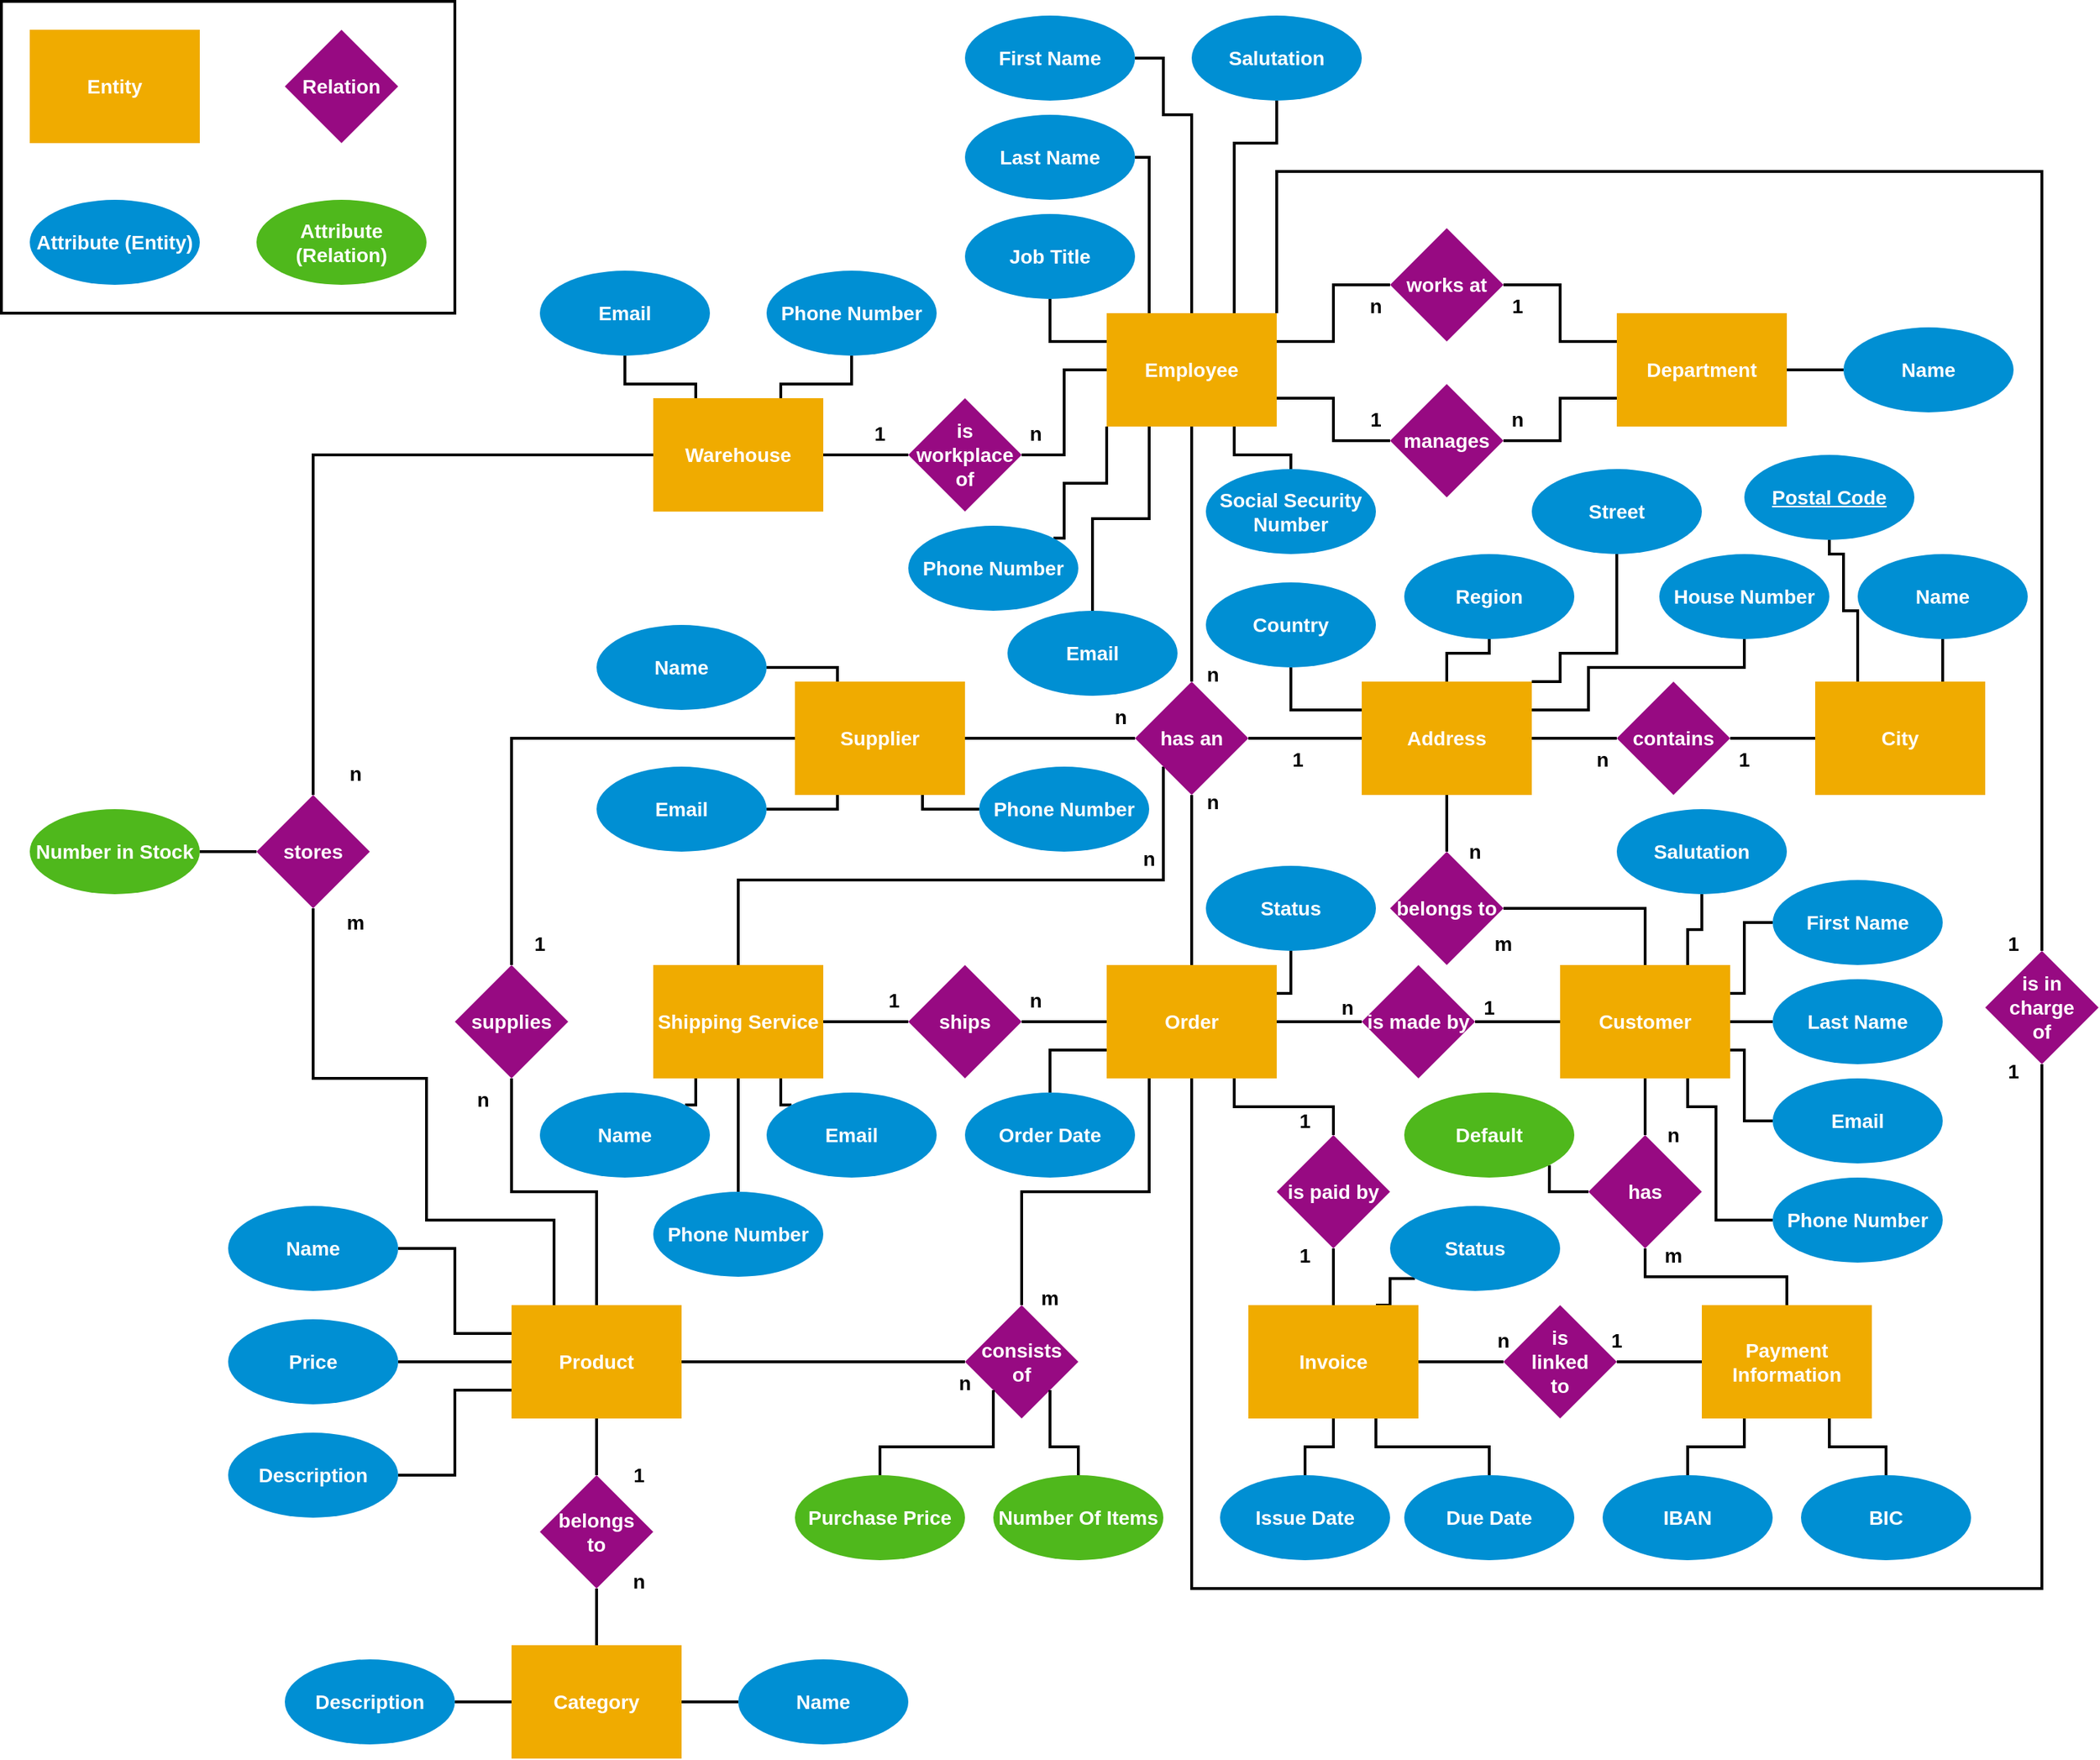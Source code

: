 <mxfile version="19.0.3" type="device"><diagram id="73_7tExyUcsvs22LAT9Z" name="Page-1"><mxGraphModel dx="1888" dy="1741" grid="1" gridSize="10" guides="1" tooltips="1" connect="1" arrows="1" fold="1" page="1" pageScale="1" pageWidth="850" pageHeight="1100" math="0" shadow="0"><root><mxCell id="0"/><mxCell id="1" parent="0"/><mxCell id="96j9YGqiktn7yoYtJv7j-180" value="" style="rounded=0;whiteSpace=wrap;html=1;fontSize=14;fontColor=#FFFFFF;fillColor=#FFFFFF;strokeWidth=2;" parent="1" vertex="1"><mxGeometry x="-520" y="-400" width="320" height="220" as="geometry"/></mxCell><mxCell id="96j9YGqiktn7yoYtJv7j-76" style="edgeStyle=orthogonalEdgeStyle;rounded=0;orthogonalLoop=1;jettySize=auto;html=1;exitX=0.5;exitY=1;exitDx=0;exitDy=0;entryX=0.5;entryY=0;entryDx=0;entryDy=0;fontColor=#FFFFFF;endArrow=none;endFill=0;strokeWidth=2;fontStyle=1;fontSize=14;" parent="1" source="96j9YGqiktn7yoYtJv7j-6" target="96j9YGqiktn7yoYtJv7j-67" edge="1"><mxGeometry relative="1" as="geometry"/></mxCell><mxCell id="96j9YGqiktn7yoYtJv7j-89" style="edgeStyle=orthogonalEdgeStyle;rounded=0;orthogonalLoop=1;jettySize=auto;html=1;exitX=0;exitY=0.75;exitDx=0;exitDy=0;entryX=1;entryY=0.5;entryDx=0;entryDy=0;fontColor=#FFFFFF;endArrow=none;endFill=0;strokeWidth=2;fontStyle=1;fontSize=14;" parent="1" source="96j9YGqiktn7yoYtJv7j-6" target="96j9YGqiktn7yoYtJv7j-84" edge="1"><mxGeometry relative="1" as="geometry"/></mxCell><mxCell id="96j9YGqiktn7yoYtJv7j-112" style="edgeStyle=orthogonalEdgeStyle;rounded=0;orthogonalLoop=1;jettySize=auto;html=1;exitX=0.25;exitY=0;exitDx=0;exitDy=0;fontColor=#FFFFFF;endArrow=none;endFill=0;strokeWidth=2;entryX=0.5;entryY=1;entryDx=0;entryDy=0;fontStyle=1;fontSize=14;" parent="1" source="96j9YGqiktn7yoYtJv7j-6" target="96j9YGqiktn7yoYtJv7j-113" edge="1"><mxGeometry relative="1" as="geometry"><mxPoint x="-300" y="170" as="targetPoint"/><Array as="points"><mxPoint x="-130" y="460"/><mxPoint x="-220" y="460"/><mxPoint x="-220" y="360"/><mxPoint x="-300" y="360"/></Array></mxGeometry></mxCell><mxCell id="96j9YGqiktn7yoYtJv7j-6" value="&lt;font color=&quot;#ffffff&quot; style=&quot;font-size: 14px;&quot;&gt;Product&lt;/font&gt;" style="rounded=0;whiteSpace=wrap;html=1;fillColor=#F0AB00;strokeColor=none;fontStyle=1;fontSize=14;" parent="1" vertex="1"><mxGeometry x="-160" y="520" width="120" height="80" as="geometry"/></mxCell><mxCell id="96j9YGqiktn7yoYtJv7j-9" value="&lt;font color=&quot;#ffffff&quot; style=&quot;font-size: 14px;&quot;&gt;Warehouse&lt;/font&gt;" style="rounded=0;whiteSpace=wrap;html=1;fillColor=#F0AB00;strokeColor=none;fontStyle=1;fontSize=14;" parent="1" vertex="1"><mxGeometry x="-60" y="-120" width="120" height="80" as="geometry"/></mxCell><mxCell id="96j9YGqiktn7yoYtJv7j-46" style="edgeStyle=orthogonalEdgeStyle;rounded=0;orthogonalLoop=1;jettySize=auto;html=1;exitX=0.5;exitY=0;exitDx=0;exitDy=0;entryX=1;entryY=0.5;entryDx=0;entryDy=0;fontColor=#FFFFFF;endArrow=none;endFill=0;strokeWidth=2;fontStyle=1;fontSize=14;" parent="1" source="96j9YGqiktn7yoYtJv7j-13" target="96j9YGqiktn7yoYtJv7j-62" edge="1"><mxGeometry relative="1" as="geometry"/></mxCell><mxCell id="96j9YGqiktn7yoYtJv7j-70" style="edgeStyle=orthogonalEdgeStyle;rounded=0;orthogonalLoop=1;jettySize=auto;html=1;exitX=0.5;exitY=1;exitDx=0;exitDy=0;entryX=0.5;entryY=0;entryDx=0;entryDy=0;fontColor=#FFFFFF;endArrow=none;endFill=0;strokeWidth=2;fontStyle=1;fontSize=14;" parent="1" source="96j9YGqiktn7yoYtJv7j-13" target="96j9YGqiktn7yoYtJv7j-69" edge="1"><mxGeometry relative="1" as="geometry"/></mxCell><mxCell id="96j9YGqiktn7yoYtJv7j-129" style="edgeStyle=orthogonalEdgeStyle;rounded=0;orthogonalLoop=1;jettySize=auto;html=1;exitX=0.75;exitY=0;exitDx=0;exitDy=0;entryX=0.5;entryY=1;entryDx=0;entryDy=0;fontColor=#FFFFFF;endArrow=none;endFill=0;strokeWidth=2;fontStyle=1;fontSize=14;" parent="1" source="96j9YGqiktn7yoYtJv7j-13" target="96j9YGqiktn7yoYtJv7j-124" edge="1"><mxGeometry relative="1" as="geometry"/></mxCell><mxCell id="96j9YGqiktn7yoYtJv7j-130" style="edgeStyle=orthogonalEdgeStyle;rounded=0;orthogonalLoop=1;jettySize=auto;html=1;exitX=1;exitY=0.25;exitDx=0;exitDy=0;entryX=0;entryY=0.5;entryDx=0;entryDy=0;fontColor=#FFFFFF;endArrow=none;endFill=0;strokeWidth=2;fontStyle=1;fontSize=14;" parent="1" source="96j9YGqiktn7yoYtJv7j-13" target="96j9YGqiktn7yoYtJv7j-125" edge="1"><mxGeometry relative="1" as="geometry"><Array as="points"><mxPoint x="710" y="300"/><mxPoint x="710" y="250"/></Array></mxGeometry></mxCell><mxCell id="96j9YGqiktn7yoYtJv7j-131" style="edgeStyle=orthogonalEdgeStyle;rounded=0;orthogonalLoop=1;jettySize=auto;html=1;exitX=1;exitY=0.5;exitDx=0;exitDy=0;entryX=0;entryY=0.5;entryDx=0;entryDy=0;fontColor=#FFFFFF;endArrow=none;endFill=0;strokeWidth=2;fontStyle=1;fontSize=14;" parent="1" source="96j9YGqiktn7yoYtJv7j-13" target="96j9YGqiktn7yoYtJv7j-126" edge="1"><mxGeometry relative="1" as="geometry"/></mxCell><mxCell id="96j9YGqiktn7yoYtJv7j-132" style="edgeStyle=orthogonalEdgeStyle;rounded=0;orthogonalLoop=1;jettySize=auto;html=1;exitX=1;exitY=0.75;exitDx=0;exitDy=0;entryX=0;entryY=0.5;entryDx=0;entryDy=0;fontColor=#FFFFFF;endArrow=none;endFill=0;strokeWidth=2;fontStyle=1;fontSize=14;" parent="1" source="96j9YGqiktn7yoYtJv7j-13" target="96j9YGqiktn7yoYtJv7j-127" edge="1"><mxGeometry relative="1" as="geometry"><Array as="points"><mxPoint x="710" y="340"/><mxPoint x="710" y="390"/></Array></mxGeometry></mxCell><mxCell id="96j9YGqiktn7yoYtJv7j-133" style="edgeStyle=orthogonalEdgeStyle;rounded=0;orthogonalLoop=1;jettySize=auto;html=1;exitX=0.75;exitY=1;exitDx=0;exitDy=0;entryX=0;entryY=0.5;entryDx=0;entryDy=0;fontColor=#FFFFFF;endArrow=none;endFill=0;strokeWidth=2;fontStyle=1;fontSize=14;" parent="1" source="96j9YGqiktn7yoYtJv7j-13" target="96j9YGqiktn7yoYtJv7j-128" edge="1"><mxGeometry relative="1" as="geometry"><Array as="points"><mxPoint x="670" y="380"/><mxPoint x="690" y="380"/><mxPoint x="690" y="460"/></Array></mxGeometry></mxCell><mxCell id="96j9YGqiktn7yoYtJv7j-13" value="&lt;font color=&quot;#ffffff&quot; style=&quot;font-size: 14px;&quot;&gt;Customer&lt;br style=&quot;font-size: 14px;&quot;&gt;&lt;/font&gt;" style="rounded=0;whiteSpace=wrap;html=1;fillColor=#F0AB00;strokeColor=none;fontStyle=1;fontSize=14;" parent="1" vertex="1"><mxGeometry x="580" y="280" width="120" height="80" as="geometry"/></mxCell><mxCell id="96j9YGqiktn7yoYtJv7j-60" style="edgeStyle=orthogonalEdgeStyle;rounded=0;orthogonalLoop=1;jettySize=auto;html=1;exitX=1;exitY=0.5;exitDx=0;exitDy=0;entryX=0;entryY=0.5;entryDx=0;entryDy=0;fontColor=#FFFFFF;endArrow=none;endFill=0;strokeWidth=2;fontStyle=1;fontSize=14;" parent="1" source="96j9YGqiktn7yoYtJv7j-14" target="96j9YGqiktn7yoYtJv7j-59" edge="1"><mxGeometry relative="1" as="geometry"/></mxCell><mxCell id="96j9YGqiktn7yoYtJv7j-103" style="edgeStyle=orthogonalEdgeStyle;rounded=0;orthogonalLoop=1;jettySize=auto;html=1;exitX=0.75;exitY=0;exitDx=0;exitDy=0;entryX=0;entryY=1;entryDx=0;entryDy=0;fontColor=#FFFFFF;endArrow=none;endFill=0;strokeWidth=2;fontStyle=1;fontSize=14;" parent="1" source="96j9YGqiktn7yoYtJv7j-14" target="96j9YGqiktn7yoYtJv7j-102" edge="1"><mxGeometry relative="1" as="geometry"><Array as="points"><mxPoint x="460" y="520"/><mxPoint x="460" y="501"/></Array></mxGeometry></mxCell><mxCell id="96j9YGqiktn7yoYtJv7j-104" style="edgeStyle=orthogonalEdgeStyle;rounded=0;orthogonalLoop=1;jettySize=auto;html=1;exitX=0.5;exitY=1;exitDx=0;exitDy=0;entryX=0.5;entryY=0;entryDx=0;entryDy=0;fontColor=#FFFFFF;endArrow=none;endFill=0;strokeWidth=2;fontStyle=1;fontSize=14;" parent="1" source="96j9YGqiktn7yoYtJv7j-14" target="96j9YGqiktn7yoYtJv7j-101" edge="1"><mxGeometry relative="1" as="geometry"/></mxCell><mxCell id="96j9YGqiktn7yoYtJv7j-105" style="edgeStyle=orthogonalEdgeStyle;rounded=0;orthogonalLoop=1;jettySize=auto;html=1;exitX=0.75;exitY=1;exitDx=0;exitDy=0;entryX=0.5;entryY=0;entryDx=0;entryDy=0;fontColor=#FFFFFF;endArrow=none;endFill=0;strokeWidth=2;fontStyle=1;fontSize=14;" parent="1" source="96j9YGqiktn7yoYtJv7j-14" target="96j9YGqiktn7yoYtJv7j-100" edge="1"><mxGeometry relative="1" as="geometry"/></mxCell><mxCell id="96j9YGqiktn7yoYtJv7j-14" value="&lt;font color=&quot;#ffffff&quot; style=&quot;font-size: 14px;&quot;&gt;Invoice&lt;/font&gt;" style="rounded=0;whiteSpace=wrap;html=1;fillColor=#F0AB00;strokeColor=none;fontStyle=1;fontSize=14;" parent="1" vertex="1"><mxGeometry x="360" y="520" width="120" height="80" as="geometry"/></mxCell><mxCell id="96j9YGqiktn7yoYtJv7j-45" style="edgeStyle=orthogonalEdgeStyle;rounded=0;orthogonalLoop=1;jettySize=auto;html=1;exitX=0.5;exitY=0;exitDx=0;exitDy=0;entryX=0.5;entryY=1;entryDx=0;entryDy=0;fontColor=#FFFFFF;endArrow=none;endFill=0;strokeWidth=2;fontStyle=1;fontSize=14;" parent="1" source="96j9YGqiktn7yoYtJv7j-15" target="96j9YGqiktn7yoYtJv7j-28" edge="1"><mxGeometry relative="1" as="geometry"/></mxCell><mxCell id="96j9YGqiktn7yoYtJv7j-50" style="edgeStyle=orthogonalEdgeStyle;rounded=0;orthogonalLoop=1;jettySize=auto;html=1;exitX=1;exitY=0.5;exitDx=0;exitDy=0;entryX=0;entryY=0.5;entryDx=0;entryDy=0;fontColor=#FFFFFF;endArrow=none;endFill=0;strokeWidth=2;fontStyle=1;fontSize=14;" parent="1" source="96j9YGqiktn7yoYtJv7j-15" target="96j9YGqiktn7yoYtJv7j-42" edge="1"><mxGeometry relative="1" as="geometry"/></mxCell><mxCell id="96j9YGqiktn7yoYtJv7j-54" style="edgeStyle=orthogonalEdgeStyle;rounded=0;orthogonalLoop=1;jettySize=auto;html=1;exitX=0.25;exitY=1;exitDx=0;exitDy=0;entryX=0.5;entryY=0;entryDx=0;entryDy=0;fontColor=#FFFFFF;endArrow=none;endFill=0;strokeWidth=2;fontStyle=1;fontSize=14;" parent="1" source="96j9YGqiktn7yoYtJv7j-15" target="96j9YGqiktn7yoYtJv7j-52" edge="1"><mxGeometry relative="1" as="geometry"/></mxCell><mxCell id="96j9YGqiktn7yoYtJv7j-57" style="edgeStyle=orthogonalEdgeStyle;rounded=0;orthogonalLoop=1;jettySize=auto;html=1;exitX=0.75;exitY=1;exitDx=0;exitDy=0;entryX=0.5;entryY=0;entryDx=0;entryDy=0;fontColor=#FFFFFF;endArrow=none;endFill=0;strokeWidth=2;fontStyle=1;fontSize=14;" parent="1" source="96j9YGqiktn7yoYtJv7j-15" target="96j9YGqiktn7yoYtJv7j-53" edge="1"><mxGeometry relative="1" as="geometry"/></mxCell><mxCell id="96j9YGqiktn7yoYtJv7j-135" style="edgeStyle=orthogonalEdgeStyle;rounded=0;orthogonalLoop=1;jettySize=auto;html=1;exitX=1;exitY=0.25;exitDx=0;exitDy=0;entryX=0.5;entryY=1;entryDx=0;entryDy=0;fontColor=#FFFFFF;endArrow=none;endFill=0;strokeWidth=2;fontStyle=1;fontSize=14;" parent="1" source="96j9YGqiktn7yoYtJv7j-15" target="96j9YGqiktn7yoYtJv7j-134" edge="1"><mxGeometry relative="1" as="geometry"/></mxCell><mxCell id="VkqJBYitgu2T6Au9LNne-2" style="edgeStyle=orthogonalEdgeStyle;rounded=0;orthogonalLoop=1;jettySize=auto;html=1;exitX=0;exitY=0.75;exitDx=0;exitDy=0;entryX=0.5;entryY=0;entryDx=0;entryDy=0;strokeWidth=2;endArrow=none;endFill=0;" edge="1" parent="1" source="96j9YGqiktn7yoYtJv7j-15" target="VkqJBYitgu2T6Au9LNne-1"><mxGeometry relative="1" as="geometry"/></mxCell><mxCell id="96j9YGqiktn7yoYtJv7j-15" value="&lt;font color=&quot;#ffffff&quot; style=&quot;font-size: 14px;&quot;&gt;Order&lt;br style=&quot;font-size: 14px;&quot;&gt;&lt;/font&gt;" style="rounded=0;whiteSpace=wrap;html=1;fillColor=#F0AB00;strokeColor=none;fontStyle=1;fontSize=14;" parent="1" vertex="1"><mxGeometry x="260" y="280" width="120" height="80" as="geometry"/></mxCell><mxCell id="96j9YGqiktn7yoYtJv7j-25" style="edgeStyle=orthogonalEdgeStyle;rounded=0;orthogonalLoop=1;jettySize=auto;html=1;exitX=0;exitY=0.5;exitDx=0;exitDy=0;entryX=1;entryY=0.5;entryDx=0;entryDy=0;fontColor=#FFFFFF;endArrow=none;endFill=0;strokeWidth=2;fontStyle=1;fontSize=14;" parent="1" source="96j9YGqiktn7yoYtJv7j-16" target="96j9YGqiktn7yoYtJv7j-17" edge="1"><mxGeometry relative="1" as="geometry"/></mxCell><mxCell id="96j9YGqiktn7yoYtJv7j-26" style="edgeStyle=orthogonalEdgeStyle;rounded=0;orthogonalLoop=1;jettySize=auto;html=1;exitX=1;exitY=0.5;exitDx=0;exitDy=0;entryX=0;entryY=0.5;entryDx=0;entryDy=0;fontColor=#FFFFFF;endArrow=none;endFill=0;strokeWidth=2;fontStyle=1;fontSize=14;" parent="1" source="96j9YGqiktn7yoYtJv7j-16" target="96j9YGqiktn7yoYtJv7j-20" edge="1"><mxGeometry relative="1" as="geometry"/></mxCell><mxCell id="96j9YGqiktn7yoYtJv7j-16" value="contains" style="rhombus;whiteSpace=wrap;html=1;rounded=0;fontColor=#FFFFFF;fillColor=#970A82;strokeColor=none;fontStyle=1;fontSize=14;" parent="1" vertex="1"><mxGeometry x="620" y="80" width="80" height="80" as="geometry"/></mxCell><mxCell id="96j9YGqiktn7yoYtJv7j-73" style="edgeStyle=orthogonalEdgeStyle;rounded=0;orthogonalLoop=1;jettySize=auto;html=1;exitX=0;exitY=0.5;exitDx=0;exitDy=0;entryX=0.5;entryY=0;entryDx=0;entryDy=0;fontColor=#FFFFFF;endArrow=none;endFill=0;strokeWidth=2;fontStyle=1;fontSize=14;" parent="1" source="96j9YGqiktn7yoYtJv7j-18" target="96j9YGqiktn7yoYtJv7j-72" edge="1"><mxGeometry relative="1" as="geometry"/></mxCell><mxCell id="96j9YGqiktn7yoYtJv7j-109" style="edgeStyle=orthogonalEdgeStyle;rounded=0;orthogonalLoop=1;jettySize=auto;html=1;exitX=0.25;exitY=1;exitDx=0;exitDy=0;entryX=1;entryY=0.5;entryDx=0;entryDy=0;fontColor=#FFFFFF;endArrow=none;endFill=0;strokeWidth=2;fontStyle=1;fontSize=14;" parent="1" source="96j9YGqiktn7yoYtJv7j-18" target="96j9YGqiktn7yoYtJv7j-108" edge="1"><mxGeometry relative="1" as="geometry"><Array as="points"><mxPoint x="70" y="170"/></Array></mxGeometry></mxCell><mxCell id="96j9YGqiktn7yoYtJv7j-110" style="edgeStyle=orthogonalEdgeStyle;rounded=0;orthogonalLoop=1;jettySize=auto;html=1;exitX=0.75;exitY=1;exitDx=0;exitDy=0;entryX=0;entryY=0.5;entryDx=0;entryDy=0;fontColor=#FFFFFF;endArrow=none;endFill=0;strokeWidth=2;fontStyle=1;fontSize=14;" parent="1" source="96j9YGqiktn7yoYtJv7j-18" target="96j9YGqiktn7yoYtJv7j-107" edge="1"><mxGeometry relative="1" as="geometry"><Array as="points"><mxPoint x="130" y="170"/></Array></mxGeometry></mxCell><mxCell id="96j9YGqiktn7yoYtJv7j-111" style="edgeStyle=orthogonalEdgeStyle;rounded=0;orthogonalLoop=1;jettySize=auto;html=1;exitX=0.25;exitY=0;exitDx=0;exitDy=0;entryX=1;entryY=0.5;entryDx=0;entryDy=0;fontColor=#FFFFFF;endArrow=none;endFill=0;strokeWidth=2;fontStyle=1;fontSize=14;" parent="1" source="96j9YGqiktn7yoYtJv7j-18" target="96j9YGqiktn7yoYtJv7j-106" edge="1"><mxGeometry relative="1" as="geometry"><Array as="points"><mxPoint x="70" y="70"/></Array></mxGeometry></mxCell><mxCell id="96j9YGqiktn7yoYtJv7j-18" value="&lt;font color=&quot;#ffffff&quot; style=&quot;font-size: 14px;&quot;&gt;Supplier&lt;/font&gt;" style="rounded=0;whiteSpace=wrap;html=1;fillColor=#F0AB00;strokeColor=none;fontStyle=1;fontSize=14;" parent="1" vertex="1"><mxGeometry x="40" y="80" width="120" height="80" as="geometry"/></mxCell><mxCell id="96j9YGqiktn7yoYtJv7j-44" style="edgeStyle=orthogonalEdgeStyle;rounded=0;orthogonalLoop=1;jettySize=auto;html=1;exitX=0.5;exitY=0;exitDx=0;exitDy=0;entryX=0;entryY=1;entryDx=0;entryDy=0;fontColor=#FFFFFF;endArrow=none;endFill=0;strokeWidth=2;fontStyle=1;fontSize=14;" parent="1" source="96j9YGqiktn7yoYtJv7j-19" target="96j9YGqiktn7yoYtJv7j-28" edge="1"><mxGeometry relative="1" as="geometry"/></mxCell><mxCell id="96j9YGqiktn7yoYtJv7j-47" style="edgeStyle=orthogonalEdgeStyle;rounded=0;orthogonalLoop=1;jettySize=auto;html=1;exitX=1;exitY=0.5;exitDx=0;exitDy=0;entryX=0;entryY=0.5;entryDx=0;entryDy=0;fontColor=#FFFFFF;endArrow=none;endFill=0;strokeWidth=2;fontStyle=1;fontSize=14;" parent="1" source="96j9YGqiktn7yoYtJv7j-19" target="96j9YGqiktn7yoYtJv7j-43" edge="1"><mxGeometry relative="1" as="geometry"/></mxCell><mxCell id="96j9YGqiktn7yoYtJv7j-93" style="edgeStyle=orthogonalEdgeStyle;rounded=0;orthogonalLoop=1;jettySize=auto;html=1;exitX=0.5;exitY=1;exitDx=0;exitDy=0;entryX=0.5;entryY=0;entryDx=0;entryDy=0;fontColor=#FFFFFF;endArrow=none;endFill=0;strokeWidth=2;fontStyle=1;fontSize=14;" parent="1" source="96j9YGqiktn7yoYtJv7j-19" target="96j9YGqiktn7yoYtJv7j-90" edge="1"><mxGeometry relative="1" as="geometry"/></mxCell><mxCell id="96j9YGqiktn7yoYtJv7j-94" style="edgeStyle=orthogonalEdgeStyle;rounded=0;orthogonalLoop=1;jettySize=auto;html=1;exitX=0.75;exitY=1;exitDx=0;exitDy=0;entryX=0;entryY=0;entryDx=0;entryDy=0;fontColor=#FFFFFF;endArrow=none;endFill=0;strokeWidth=2;fontStyle=1;fontSize=14;" parent="1" source="96j9YGqiktn7yoYtJv7j-19" target="96j9YGqiktn7yoYtJv7j-91" edge="1"><mxGeometry relative="1" as="geometry"><Array as="points"><mxPoint x="30" y="379"/></Array></mxGeometry></mxCell><mxCell id="96j9YGqiktn7yoYtJv7j-19" value="&lt;font color=&quot;#ffffff&quot; style=&quot;font-size: 14px;&quot;&gt;Shipping Service&lt;/font&gt;" style="rounded=0;whiteSpace=wrap;html=1;fillColor=#F0AB00;strokeColor=none;fontStyle=1;fontSize=14;" parent="1" vertex="1"><mxGeometry x="-60" y="280" width="120" height="80" as="geometry"/></mxCell><mxCell id="96j9YGqiktn7yoYtJv7j-20" value="&lt;font color=&quot;#ffffff&quot; style=&quot;font-size: 14px;&quot;&gt;City&lt;/font&gt;" style="rounded=0;whiteSpace=wrap;html=1;fillColor=#F0AB00;strokeColor=none;fontStyle=1;fontSize=14;" parent="1" vertex="1"><mxGeometry x="760" y="80" width="120" height="80" as="geometry"/></mxCell><mxCell id="96j9YGqiktn7yoYtJv7j-115" style="edgeStyle=orthogonalEdgeStyle;rounded=0;orthogonalLoop=1;jettySize=auto;html=1;exitX=0;exitY=0.5;exitDx=0;exitDy=0;entryX=1;entryY=0.5;entryDx=0;entryDy=0;fontColor=#FFFFFF;endArrow=none;endFill=0;strokeWidth=2;fontStyle=1;fontSize=14;" parent="1" source="96j9YGqiktn7yoYtJv7j-21" target="96j9YGqiktn7yoYtJv7j-37" edge="1"><mxGeometry relative="1" as="geometry"/></mxCell><mxCell id="96j9YGqiktn7yoYtJv7j-117" style="edgeStyle=orthogonalEdgeStyle;rounded=0;orthogonalLoop=1;jettySize=auto;html=1;exitX=1;exitY=0.25;exitDx=0;exitDy=0;entryX=0;entryY=0.5;entryDx=0;entryDy=0;fontColor=#FFFFFF;endArrow=none;endFill=0;strokeWidth=2;fontStyle=1;fontSize=14;" parent="1" source="96j9YGqiktn7yoYtJv7j-21" target="96j9YGqiktn7yoYtJv7j-32" edge="1"><mxGeometry relative="1" as="geometry"/></mxCell><mxCell id="96j9YGqiktn7yoYtJv7j-118" style="edgeStyle=orthogonalEdgeStyle;rounded=0;orthogonalLoop=1;jettySize=auto;html=1;exitX=1;exitY=0.75;exitDx=0;exitDy=0;entryX=0;entryY=0.5;entryDx=0;entryDy=0;fontColor=#FFFFFF;endArrow=none;endFill=0;strokeWidth=2;fontStyle=1;fontSize=14;" parent="1" source="96j9YGqiktn7yoYtJv7j-21" target="96j9YGqiktn7yoYtJv7j-31" edge="1"><mxGeometry relative="1" as="geometry"/></mxCell><mxCell id="96j9YGqiktn7yoYtJv7j-167" style="edgeStyle=orthogonalEdgeStyle;rounded=0;orthogonalLoop=1;jettySize=auto;html=1;exitX=0.75;exitY=1;exitDx=0;exitDy=0;entryX=0.5;entryY=0;entryDx=0;entryDy=0;fontColor=#FFFFFF;endArrow=none;endFill=0;strokeWidth=2;fontStyle=1;fontSize=14;" parent="1" source="96j9YGqiktn7yoYtJv7j-21" target="96j9YGqiktn7yoYtJv7j-166" edge="1"><mxGeometry relative="1" as="geometry"/></mxCell><mxCell id="96j9YGqiktn7yoYtJv7j-172" style="edgeStyle=orthogonalEdgeStyle;rounded=0;orthogonalLoop=1;jettySize=auto;html=1;exitX=0;exitY=0.25;exitDx=0;exitDy=0;entryX=0.5;entryY=1;entryDx=0;entryDy=0;fontColor=#FFFFFF;endArrow=none;endFill=0;strokeWidth=2;fontStyle=1;fontSize=14;" parent="1" source="96j9YGqiktn7yoYtJv7j-21" target="96j9YGqiktn7yoYtJv7j-170" edge="1"><mxGeometry relative="1" as="geometry"/></mxCell><mxCell id="96j9YGqiktn7yoYtJv7j-173" style="edgeStyle=orthogonalEdgeStyle;rounded=0;orthogonalLoop=1;jettySize=auto;html=1;exitX=0.75;exitY=0;exitDx=0;exitDy=0;entryX=0.5;entryY=1;entryDx=0;entryDy=0;fontColor=#FFFFFF;endArrow=none;endFill=0;strokeWidth=2;fontStyle=1;fontSize=14;" parent="1" source="96j9YGqiktn7yoYtJv7j-21" target="96j9YGqiktn7yoYtJv7j-171" edge="1"><mxGeometry relative="1" as="geometry"><Array as="points"><mxPoint x="350" y="-300"/><mxPoint x="380" y="-300"/></Array></mxGeometry></mxCell><mxCell id="96j9YGqiktn7yoYtJv7j-174" style="edgeStyle=orthogonalEdgeStyle;rounded=0;orthogonalLoop=1;jettySize=auto;html=1;exitX=0.25;exitY=0;exitDx=0;exitDy=0;entryX=1;entryY=0.5;entryDx=0;entryDy=0;fontColor=#FFFFFF;endArrow=none;endFill=0;strokeWidth=2;fontStyle=1;fontSize=14;" parent="1" source="96j9YGqiktn7yoYtJv7j-21" target="96j9YGqiktn7yoYtJv7j-169" edge="1"><mxGeometry relative="1" as="geometry"><Array as="points"><mxPoint x="290" y="-290"/></Array></mxGeometry></mxCell><mxCell id="96j9YGqiktn7yoYtJv7j-175" style="edgeStyle=orthogonalEdgeStyle;rounded=0;orthogonalLoop=1;jettySize=auto;html=1;exitX=0.5;exitY=0;exitDx=0;exitDy=0;entryX=1;entryY=0.5;entryDx=0;entryDy=0;fontColor=#FFFFFF;endArrow=none;endFill=0;strokeWidth=2;fontStyle=1;fontSize=14;" parent="1" source="96j9YGqiktn7yoYtJv7j-21" target="96j9YGqiktn7yoYtJv7j-168" edge="1"><mxGeometry relative="1" as="geometry"><Array as="points"><mxPoint x="320" y="-320"/><mxPoint x="300" y="-320"/><mxPoint x="300" y="-360"/></Array></mxGeometry></mxCell><mxCell id="96j9YGqiktn7yoYtJv7j-21" value="&lt;font color=&quot;#ffffff&quot; style=&quot;font-size: 14px;&quot;&gt;Employee&lt;/font&gt;" style="rounded=0;whiteSpace=wrap;html=1;fillColor=#F0AB00;strokeColor=none;fontStyle=1;fontSize=14;" parent="1" vertex="1"><mxGeometry x="260" y="-180" width="120" height="80" as="geometry"/></mxCell><mxCell id="96j9YGqiktn7yoYtJv7j-119" style="edgeStyle=orthogonalEdgeStyle;rounded=0;orthogonalLoop=1;jettySize=auto;html=1;exitX=0;exitY=0.25;exitDx=0;exitDy=0;entryX=1;entryY=0.5;entryDx=0;entryDy=0;fontColor=#FFFFFF;endArrow=none;endFill=0;strokeWidth=2;fontStyle=1;fontSize=14;" parent="1" source="96j9YGqiktn7yoYtJv7j-22" target="96j9YGqiktn7yoYtJv7j-32" edge="1"><mxGeometry relative="1" as="geometry"/></mxCell><mxCell id="96j9YGqiktn7yoYtJv7j-161" style="edgeStyle=orthogonalEdgeStyle;rounded=0;orthogonalLoop=1;jettySize=auto;html=1;exitX=1;exitY=0.5;exitDx=0;exitDy=0;entryX=0;entryY=0.5;entryDx=0;entryDy=0;fontColor=#FFFFFF;endArrow=none;endFill=0;strokeWidth=2;fontStyle=1;fontSize=14;" parent="1" source="96j9YGqiktn7yoYtJv7j-22" target="96j9YGqiktn7yoYtJv7j-160" edge="1"><mxGeometry relative="1" as="geometry"/></mxCell><mxCell id="96j9YGqiktn7yoYtJv7j-22" value="&lt;font color=&quot;#ffffff&quot; style=&quot;font-size: 14px;&quot;&gt;Department&lt;/font&gt;" style="rounded=0;whiteSpace=wrap;html=1;fillColor=#F0AB00;strokeColor=none;fontStyle=1;fontSize=14;" parent="1" vertex="1"><mxGeometry x="620" y="-180" width="120" height="80" as="geometry"/></mxCell><mxCell id="96j9YGqiktn7yoYtJv7j-98" style="edgeStyle=orthogonalEdgeStyle;rounded=0;orthogonalLoop=1;jettySize=auto;html=1;exitX=0.25;exitY=1;exitDx=0;exitDy=0;entryX=0.5;entryY=0;entryDx=0;entryDy=0;fontColor=#FFFFFF;endArrow=none;endFill=0;strokeWidth=2;fontStyle=1;fontSize=14;" parent="1" source="96j9YGqiktn7yoYtJv7j-23" target="96j9YGqiktn7yoYtJv7j-97" edge="1"><mxGeometry relative="1" as="geometry"/></mxCell><mxCell id="96j9YGqiktn7yoYtJv7j-99" style="edgeStyle=orthogonalEdgeStyle;rounded=0;orthogonalLoop=1;jettySize=auto;html=1;exitX=0.75;exitY=1;exitDx=0;exitDy=0;entryX=0.5;entryY=0;entryDx=0;entryDy=0;fontColor=#FFFFFF;endArrow=none;endFill=0;strokeWidth=2;fontStyle=1;fontSize=14;" parent="1" source="96j9YGqiktn7yoYtJv7j-23" target="96j9YGqiktn7yoYtJv7j-96" edge="1"><mxGeometry relative="1" as="geometry"/></mxCell><mxCell id="96j9YGqiktn7yoYtJv7j-23" value="&lt;font color=&quot;#ffffff&quot; style=&quot;font-size: 14px;&quot;&gt;Payment Information&lt;/font&gt;" style="rounded=0;whiteSpace=wrap;html=1;fillColor=#F0AB00;strokeColor=none;fontStyle=1;fontSize=14;" parent="1" vertex="1"><mxGeometry x="680" y="520" width="120" height="80" as="geometry"/></mxCell><mxCell id="96j9YGqiktn7yoYtJv7j-82" style="edgeStyle=orthogonalEdgeStyle;rounded=0;orthogonalLoop=1;jettySize=auto;html=1;exitX=0;exitY=0.5;exitDx=0;exitDy=0;entryX=1;entryY=0.5;entryDx=0;entryDy=0;fontColor=#FFFFFF;endArrow=none;endFill=0;strokeWidth=2;fontStyle=1;fontSize=14;" parent="1" source="96j9YGqiktn7yoYtJv7j-24" target="96j9YGqiktn7yoYtJv7j-81" edge="1"><mxGeometry relative="1" as="geometry"/></mxCell><mxCell id="96j9YGqiktn7yoYtJv7j-83" style="edgeStyle=orthogonalEdgeStyle;rounded=0;orthogonalLoop=1;jettySize=auto;html=1;exitX=1;exitY=0.5;exitDx=0;exitDy=0;entryX=0;entryY=0.5;entryDx=0;entryDy=0;fontColor=#FFFFFF;endArrow=none;endFill=0;strokeWidth=2;fontStyle=1;fontSize=14;" parent="1" source="96j9YGqiktn7yoYtJv7j-24" target="96j9YGqiktn7yoYtJv7j-80" edge="1"><mxGeometry relative="1" as="geometry"/></mxCell><mxCell id="96j9YGqiktn7yoYtJv7j-24" value="&lt;font color=&quot;#ffffff&quot; style=&quot;font-size: 14px;&quot;&gt;Category&lt;/font&gt;" style="rounded=0;whiteSpace=wrap;html=1;fillColor=#F0AB00;strokeColor=none;fontStyle=1;fontSize=14;" parent="1" vertex="1"><mxGeometry x="-160" y="760" width="120" height="80" as="geometry"/></mxCell><mxCell id="96j9YGqiktn7yoYtJv7j-29" style="edgeStyle=orthogonalEdgeStyle;rounded=0;orthogonalLoop=1;jettySize=auto;html=1;exitX=1;exitY=0.5;exitDx=0;exitDy=0;entryX=0;entryY=0.5;entryDx=0;entryDy=0;fontColor=#FFFFFF;endArrow=none;endFill=0;strokeWidth=2;fontStyle=1;fontSize=14;" parent="1" source="96j9YGqiktn7yoYtJv7j-28" target="96j9YGqiktn7yoYtJv7j-17" edge="1"><mxGeometry relative="1" as="geometry"/></mxCell><mxCell id="96j9YGqiktn7yoYtJv7j-30" style="edgeStyle=orthogonalEdgeStyle;rounded=0;orthogonalLoop=1;jettySize=auto;html=1;exitX=0;exitY=0.5;exitDx=0;exitDy=0;entryX=1;entryY=0.5;entryDx=0;entryDy=0;fontColor=#FFFFFF;endArrow=none;endFill=0;strokeWidth=2;fontStyle=1;fontSize=14;" parent="1" source="96j9YGqiktn7yoYtJv7j-28" target="96j9YGqiktn7yoYtJv7j-18" edge="1"><mxGeometry relative="1" as="geometry"/></mxCell><mxCell id="96j9YGqiktn7yoYtJv7j-41" style="edgeStyle=orthogonalEdgeStyle;rounded=0;orthogonalLoop=1;jettySize=auto;html=1;exitX=0.5;exitY=0;exitDx=0;exitDy=0;entryX=0.5;entryY=1;entryDx=0;entryDy=0;fontColor=#FFFFFF;endArrow=none;endFill=0;strokeWidth=2;fontStyle=1;fontSize=14;" parent="1" source="96j9YGqiktn7yoYtJv7j-28" target="96j9YGqiktn7yoYtJv7j-21" edge="1"><mxGeometry relative="1" as="geometry"/></mxCell><mxCell id="96j9YGqiktn7yoYtJv7j-28" value="has an" style="rhombus;whiteSpace=wrap;html=1;rounded=0;fontColor=#FFFFFF;fillColor=#970A82;strokeColor=none;fontStyle=1;fontSize=14;" parent="1" vertex="1"><mxGeometry x="280" y="80" width="80" height="80" as="geometry"/></mxCell><mxCell id="96j9YGqiktn7yoYtJv7j-120" style="edgeStyle=orthogonalEdgeStyle;rounded=0;orthogonalLoop=1;jettySize=auto;html=1;exitX=1;exitY=0.5;exitDx=0;exitDy=0;entryX=0;entryY=0.75;entryDx=0;entryDy=0;fontColor=#FFFFFF;endArrow=none;endFill=0;strokeWidth=2;fontStyle=1;fontSize=14;" parent="1" source="96j9YGqiktn7yoYtJv7j-31" target="96j9YGqiktn7yoYtJv7j-22" edge="1"><mxGeometry relative="1" as="geometry"/></mxCell><mxCell id="96j9YGqiktn7yoYtJv7j-31" value="manages" style="rhombus;whiteSpace=wrap;html=1;rounded=0;fontColor=#FFFFFF;fillColor=#970A82;strokeColor=none;fontStyle=1;fontSize=14;" parent="1" vertex="1"><mxGeometry x="460" y="-130" width="80" height="80" as="geometry"/></mxCell><mxCell id="96j9YGqiktn7yoYtJv7j-32" value="works at" style="rhombus;whiteSpace=wrap;html=1;rounded=0;fontColor=#FFFFFF;fillColor=#970A82;strokeColor=none;fontStyle=1;fontSize=14;" parent="1" vertex="1"><mxGeometry x="460" y="-240" width="80" height="80" as="geometry"/></mxCell><mxCell id="96j9YGqiktn7yoYtJv7j-116" style="edgeStyle=orthogonalEdgeStyle;rounded=0;orthogonalLoop=1;jettySize=auto;html=1;exitX=0;exitY=0.5;exitDx=0;exitDy=0;entryX=1;entryY=0.5;entryDx=0;entryDy=0;fontColor=#FFFFFF;endArrow=none;endFill=0;strokeWidth=2;fontStyle=1;fontSize=14;" parent="1" source="96j9YGqiktn7yoYtJv7j-37" target="96j9YGqiktn7yoYtJv7j-9" edge="1"><mxGeometry relative="1" as="geometry"/></mxCell><mxCell id="96j9YGqiktn7yoYtJv7j-37" value="is&lt;br style=&quot;font-size: 14px;&quot;&gt;workplace&lt;br style=&quot;font-size: 14px;&quot;&gt;of" style="rhombus;whiteSpace=wrap;html=1;rounded=0;fontColor=#FFFFFF;fillColor=#970A82;strokeColor=none;fontStyle=1;fontSize=14;" parent="1" vertex="1"><mxGeometry x="120" y="-120" width="80" height="80" as="geometry"/></mxCell><mxCell id="96j9YGqiktn7yoYtJv7j-63" style="edgeStyle=orthogonalEdgeStyle;rounded=0;orthogonalLoop=1;jettySize=auto;html=1;exitX=0.5;exitY=1;exitDx=0;exitDy=0;entryX=0.5;entryY=0;entryDx=0;entryDy=0;fontColor=#FFFFFF;endArrow=none;endFill=0;strokeWidth=2;fontStyle=1;fontSize=14;" parent="1" source="96j9YGqiktn7yoYtJv7j-17" target="96j9YGqiktn7yoYtJv7j-62" edge="1"><mxGeometry relative="1" as="geometry"/></mxCell><mxCell id="96j9YGqiktn7yoYtJv7j-146" style="edgeStyle=orthogonalEdgeStyle;rounded=0;orthogonalLoop=1;jettySize=auto;html=1;exitX=0;exitY=0.25;exitDx=0;exitDy=0;entryX=0.5;entryY=1;entryDx=0;entryDy=0;fontColor=#FFFFFF;endArrow=none;endFill=0;strokeWidth=2;fontStyle=1;fontSize=14;" parent="1" source="96j9YGqiktn7yoYtJv7j-17" target="96j9YGqiktn7yoYtJv7j-145" edge="1"><mxGeometry relative="1" as="geometry"/></mxCell><mxCell id="96j9YGqiktn7yoYtJv7j-147" style="edgeStyle=orthogonalEdgeStyle;rounded=0;orthogonalLoop=1;jettySize=auto;html=1;exitX=0.5;exitY=0;exitDx=0;exitDy=0;entryX=0.5;entryY=1;entryDx=0;entryDy=0;fontColor=#FFFFFF;endArrow=none;endFill=0;strokeWidth=2;fontStyle=1;fontSize=14;" parent="1" source="96j9YGqiktn7yoYtJv7j-17" target="96j9YGqiktn7yoYtJv7j-144" edge="1"><mxGeometry relative="1" as="geometry"/></mxCell><mxCell id="96j9YGqiktn7yoYtJv7j-148" style="edgeStyle=orthogonalEdgeStyle;rounded=0;orthogonalLoop=1;jettySize=auto;html=1;exitX=1;exitY=0;exitDx=0;exitDy=0;entryX=0.5;entryY=1;entryDx=0;entryDy=0;fontColor=#FFFFFF;endArrow=none;endFill=0;strokeWidth=2;fontStyle=1;fontSize=14;" parent="1" source="96j9YGqiktn7yoYtJv7j-17" target="96j9YGqiktn7yoYtJv7j-143" edge="1"><mxGeometry relative="1" as="geometry"><Array as="points"><mxPoint x="580" y="80"/><mxPoint x="580" y="60"/><mxPoint x="620" y="60"/></Array></mxGeometry></mxCell><mxCell id="96j9YGqiktn7yoYtJv7j-149" style="edgeStyle=orthogonalEdgeStyle;rounded=0;orthogonalLoop=1;jettySize=auto;html=1;exitX=1;exitY=0.25;exitDx=0;exitDy=0;entryX=0.5;entryY=1;entryDx=0;entryDy=0;fontColor=#FFFFFF;endArrow=none;endFill=0;strokeWidth=2;fontStyle=1;fontSize=14;" parent="1" source="96j9YGqiktn7yoYtJv7j-17" target="96j9YGqiktn7yoYtJv7j-142" edge="1"><mxGeometry relative="1" as="geometry"><Array as="points"><mxPoint x="600" y="100"/><mxPoint x="600" y="70"/><mxPoint x="710" y="70"/></Array></mxGeometry></mxCell><mxCell id="96j9YGqiktn7yoYtJv7j-17" value="&lt;font color=&quot;#ffffff&quot; style=&quot;font-size: 14px;&quot;&gt;Address&lt;/font&gt;" style="rounded=0;whiteSpace=wrap;html=1;fillColor=#F0AB00;strokeColor=none;fontStyle=1;fontSize=14;" parent="1" vertex="1"><mxGeometry x="440" y="80" width="120" height="80" as="geometry"/></mxCell><mxCell id="96j9YGqiktn7yoYtJv7j-51" style="edgeStyle=orthogonalEdgeStyle;rounded=0;orthogonalLoop=1;jettySize=auto;html=1;exitX=1;exitY=0.5;exitDx=0;exitDy=0;entryX=0;entryY=0.5;entryDx=0;entryDy=0;fontColor=#FFFFFF;endArrow=none;endFill=0;strokeWidth=2;fontStyle=1;fontSize=14;" parent="1" source="96j9YGqiktn7yoYtJv7j-42" target="96j9YGqiktn7yoYtJv7j-13" edge="1"><mxGeometry relative="1" as="geometry"/></mxCell><mxCell id="96j9YGqiktn7yoYtJv7j-42" value="is made by" style="rhombus;whiteSpace=wrap;html=1;rounded=0;fontColor=#FFFFFF;fillColor=#970A82;strokeColor=none;fontStyle=1;fontSize=14;" parent="1" vertex="1"><mxGeometry x="440" y="280" width="80" height="80" as="geometry"/></mxCell><mxCell id="96j9YGqiktn7yoYtJv7j-48" style="edgeStyle=orthogonalEdgeStyle;rounded=0;orthogonalLoop=1;jettySize=auto;html=1;exitX=1;exitY=0.5;exitDx=0;exitDy=0;entryX=0;entryY=0.5;entryDx=0;entryDy=0;fontColor=#FFFFFF;endArrow=none;endFill=0;strokeWidth=2;fontStyle=1;fontSize=14;" parent="1" source="96j9YGqiktn7yoYtJv7j-43" target="96j9YGqiktn7yoYtJv7j-15" edge="1"><mxGeometry relative="1" as="geometry"/></mxCell><mxCell id="96j9YGqiktn7yoYtJv7j-43" value="ships" style="rhombus;whiteSpace=wrap;html=1;rounded=0;fontColor=#FFFFFF;fillColor=#970A82;strokeColor=none;fontStyle=1;fontSize=14;" parent="1" vertex="1"><mxGeometry x="120" y="280" width="80" height="80" as="geometry"/></mxCell><mxCell id="96j9YGqiktn7yoYtJv7j-52" value="consists&lt;br&gt;of" style="rhombus;whiteSpace=wrap;html=1;rounded=0;fontColor=#FFFFFF;fillColor=#970A82;strokeColor=none;fontStyle=1;fontSize=14;" parent="1" vertex="1"><mxGeometry x="160" y="520" width="80" height="80" as="geometry"/></mxCell><mxCell id="96j9YGqiktn7yoYtJv7j-58" style="edgeStyle=orthogonalEdgeStyle;rounded=0;orthogonalLoop=1;jettySize=auto;html=1;exitX=0.5;exitY=1;exitDx=0;exitDy=0;entryX=0.5;entryY=0;entryDx=0;entryDy=0;fontColor=#FFFFFF;endArrow=none;endFill=0;strokeWidth=2;fontStyle=1;fontSize=14;" parent="1" source="96j9YGqiktn7yoYtJv7j-53" target="96j9YGqiktn7yoYtJv7j-14" edge="1"><mxGeometry relative="1" as="geometry"/></mxCell><mxCell id="96j9YGqiktn7yoYtJv7j-53" value="is paid by" style="rhombus;whiteSpace=wrap;html=1;rounded=0;fontColor=#FFFFFF;fillColor=#970A82;strokeColor=none;fontStyle=1;fontSize=14;" parent="1" vertex="1"><mxGeometry x="380" y="400" width="80" height="80" as="geometry"/></mxCell><mxCell id="96j9YGqiktn7yoYtJv7j-61" style="edgeStyle=orthogonalEdgeStyle;rounded=0;orthogonalLoop=1;jettySize=auto;html=1;exitX=1;exitY=0.5;exitDx=0;exitDy=0;entryX=0;entryY=0.5;entryDx=0;entryDy=0;fontColor=#FFFFFF;endArrow=none;endFill=0;strokeWidth=2;fontStyle=1;fontSize=14;" parent="1" source="96j9YGqiktn7yoYtJv7j-59" target="96j9YGqiktn7yoYtJv7j-23" edge="1"><mxGeometry relative="1" as="geometry"/></mxCell><mxCell id="96j9YGqiktn7yoYtJv7j-59" value="is&lt;br style=&quot;font-size: 14px;&quot;&gt;linked&lt;br style=&quot;font-size: 14px;&quot;&gt;to" style="rhombus;whiteSpace=wrap;html=1;rounded=0;fontColor=#FFFFFF;fillColor=#970A82;strokeColor=none;fontStyle=1;fontSize=14;" parent="1" vertex="1"><mxGeometry x="540" y="520" width="80" height="80" as="geometry"/></mxCell><mxCell id="96j9YGqiktn7yoYtJv7j-62" value="belongs to" style="rhombus;whiteSpace=wrap;html=1;rounded=0;fontColor=#FFFFFF;fillColor=#970A82;strokeColor=none;fontStyle=1;fontSize=14;" parent="1" vertex="1"><mxGeometry x="460" y="200" width="80" height="80" as="geometry"/></mxCell><mxCell id="96j9YGqiktn7yoYtJv7j-75" style="edgeStyle=orthogonalEdgeStyle;rounded=0;orthogonalLoop=1;jettySize=auto;html=1;exitX=0;exitY=0.5;exitDx=0;exitDy=0;entryX=1;entryY=0.5;entryDx=0;entryDy=0;fontColor=#FFFFFF;endArrow=none;endFill=0;strokeWidth=2;fontStyle=1;fontSize=14;" parent="1" source="96j9YGqiktn7yoYtJv7j-52" target="96j9YGqiktn7yoYtJv7j-6" edge="1"><mxGeometry relative="1" as="geometry"><mxPoint x="20" y="560" as="sourcePoint"/></mxGeometry></mxCell><mxCell id="96j9YGqiktn7yoYtJv7j-77" style="edgeStyle=orthogonalEdgeStyle;rounded=0;orthogonalLoop=1;jettySize=auto;html=1;exitX=0.5;exitY=1;exitDx=0;exitDy=0;entryX=0.5;entryY=0;entryDx=0;entryDy=0;fontColor=#FFFFFF;endArrow=none;endFill=0;strokeWidth=2;fontStyle=1;fontSize=14;" parent="1" source="96j9YGqiktn7yoYtJv7j-67" target="96j9YGqiktn7yoYtJv7j-24" edge="1"><mxGeometry relative="1" as="geometry"/></mxCell><mxCell id="96j9YGqiktn7yoYtJv7j-67" value="belongs&lt;br&gt;to" style="rhombus;whiteSpace=wrap;html=1;rounded=0;fontColor=#FFFFFF;fillColor=#970A82;strokeColor=none;fontStyle=1;fontSize=14;" parent="1" vertex="1"><mxGeometry x="-140" y="640" width="80" height="80" as="geometry"/></mxCell><mxCell id="96j9YGqiktn7yoYtJv7j-79" style="edgeStyle=orthogonalEdgeStyle;rounded=0;orthogonalLoop=1;jettySize=auto;html=1;exitX=0.5;exitY=1;exitDx=0;exitDy=0;entryX=0.5;entryY=1;entryDx=0;entryDy=0;fontColor=#FFFFFF;endArrow=none;endFill=0;strokeWidth=2;fontStyle=1;fontSize=14;" parent="1" source="96j9YGqiktn7yoYtJv7j-68" target="96j9YGqiktn7yoYtJv7j-15" edge="1"><mxGeometry relative="1" as="geometry"><Array as="points"><mxPoint x="920" y="720"/><mxPoint x="320" y="720"/></Array></mxGeometry></mxCell><mxCell id="96j9YGqiktn7yoYtJv7j-121" style="edgeStyle=orthogonalEdgeStyle;rounded=0;orthogonalLoop=1;jettySize=auto;html=1;exitX=0.5;exitY=0;exitDx=0;exitDy=0;entryX=1;entryY=0;entryDx=0;entryDy=0;fontColor=#FFFFFF;endArrow=none;endFill=0;strokeWidth=2;fontStyle=1;fontSize=14;" parent="1" source="96j9YGqiktn7yoYtJv7j-68" target="96j9YGqiktn7yoYtJv7j-21" edge="1"><mxGeometry relative="1" as="geometry"><Array as="points"><mxPoint x="920" y="-280"/><mxPoint x="380" y="-280"/></Array></mxGeometry></mxCell><mxCell id="96j9YGqiktn7yoYtJv7j-68" value="is in&lt;br style=&quot;font-size: 14px;&quot;&gt;charge&lt;br style=&quot;font-size: 14px;&quot;&gt;of" style="rhombus;whiteSpace=wrap;html=1;rounded=0;fontColor=#FFFFFF;fillColor=#970A82;strokeColor=none;fontStyle=1;fontSize=14;" parent="1" vertex="1"><mxGeometry x="880" y="270" width="80" height="80" as="geometry"/></mxCell><mxCell id="96j9YGqiktn7yoYtJv7j-71" style="edgeStyle=orthogonalEdgeStyle;rounded=0;orthogonalLoop=1;jettySize=auto;html=1;exitX=0.5;exitY=1;exitDx=0;exitDy=0;entryX=0.5;entryY=0;entryDx=0;entryDy=0;fontColor=#FFFFFF;endArrow=none;endFill=0;strokeWidth=2;fontStyle=1;fontSize=14;" parent="1" source="96j9YGqiktn7yoYtJv7j-69" target="96j9YGqiktn7yoYtJv7j-23" edge="1"><mxGeometry relative="1" as="geometry"/></mxCell><mxCell id="96j9YGqiktn7yoYtJv7j-141" style="edgeStyle=orthogonalEdgeStyle;rounded=0;orthogonalLoop=1;jettySize=auto;html=1;exitX=0;exitY=0.5;exitDx=0;exitDy=0;entryX=1;entryY=1;entryDx=0;entryDy=0;fontColor=#FFFFFF;endArrow=none;endFill=0;strokeWidth=2;fontStyle=1;fontSize=14;" parent="1" source="96j9YGqiktn7yoYtJv7j-69" target="96j9YGqiktn7yoYtJv7j-140" edge="1"><mxGeometry relative="1" as="geometry"/></mxCell><mxCell id="96j9YGqiktn7yoYtJv7j-69" value="has" style="rhombus;whiteSpace=wrap;html=1;rounded=0;fontColor=#FFFFFF;fillColor=#970A82;strokeColor=none;fontStyle=1;fontSize=14;" parent="1" vertex="1"><mxGeometry x="600" y="400" width="80" height="80" as="geometry"/></mxCell><mxCell id="96j9YGqiktn7yoYtJv7j-74" style="edgeStyle=orthogonalEdgeStyle;rounded=0;orthogonalLoop=1;jettySize=auto;html=1;exitX=0.5;exitY=1;exitDx=0;exitDy=0;entryX=0.5;entryY=0;entryDx=0;entryDy=0;fontColor=#FFFFFF;endArrow=none;endFill=0;strokeWidth=2;fontStyle=1;fontSize=14;" parent="1" source="96j9YGqiktn7yoYtJv7j-72" target="96j9YGqiktn7yoYtJv7j-6" edge="1"><mxGeometry relative="1" as="geometry"/></mxCell><mxCell id="96j9YGqiktn7yoYtJv7j-72" value="supplies" style="rhombus;whiteSpace=wrap;html=1;rounded=0;fontColor=#FFFFFF;fillColor=#970A82;strokeColor=none;fontStyle=1;fontSize=14;" parent="1" vertex="1"><mxGeometry x="-200" y="280" width="80" height="80" as="geometry"/></mxCell><mxCell id="96j9YGqiktn7yoYtJv7j-80" value="Name" style="ellipse;whiteSpace=wrap;html=1;rounded=0;fontColor=#FFFFFF;fillColor=#008FD3;strokeColor=none;fontStyle=1;fontSize=14;" parent="1" vertex="1"><mxGeometry y="770" width="120" height="60" as="geometry"/></mxCell><mxCell id="96j9YGqiktn7yoYtJv7j-81" value="Description" style="ellipse;whiteSpace=wrap;html=1;rounded=0;fontColor=#FFFFFF;fillColor=#008FD3;strokeColor=none;fontStyle=1;fontSize=14;" parent="1" vertex="1"><mxGeometry x="-320" y="770" width="120" height="60" as="geometry"/></mxCell><mxCell id="96j9YGqiktn7yoYtJv7j-84" value="Description" style="ellipse;whiteSpace=wrap;html=1;rounded=0;fontColor=#FFFFFF;fillColor=#008FD3;strokeColor=none;fontStyle=1;fontSize=14;" parent="1" vertex="1"><mxGeometry x="-360" y="610" width="120" height="60" as="geometry"/></mxCell><mxCell id="96j9YGqiktn7yoYtJv7j-88" style="edgeStyle=orthogonalEdgeStyle;rounded=0;orthogonalLoop=1;jettySize=auto;html=1;exitX=1;exitY=0.5;exitDx=0;exitDy=0;entryX=0;entryY=0.5;entryDx=0;entryDy=0;fontColor=#FFFFFF;endArrow=none;endFill=0;strokeWidth=2;fontStyle=1;fontSize=14;" parent="1" source="96j9YGqiktn7yoYtJv7j-85" target="96j9YGqiktn7yoYtJv7j-6" edge="1"><mxGeometry relative="1" as="geometry"/></mxCell><mxCell id="96j9YGqiktn7yoYtJv7j-85" value="Price" style="ellipse;whiteSpace=wrap;html=1;rounded=0;fontColor=#FFFFFF;fillColor=#008FD3;strokeColor=none;fontStyle=1;fontSize=14;" parent="1" vertex="1"><mxGeometry x="-360" y="530" width="120" height="60" as="geometry"/></mxCell><mxCell id="96j9YGqiktn7yoYtJv7j-87" style="edgeStyle=orthogonalEdgeStyle;rounded=0;orthogonalLoop=1;jettySize=auto;html=1;exitX=1;exitY=0.5;exitDx=0;exitDy=0;entryX=0;entryY=0.25;entryDx=0;entryDy=0;fontColor=#FFFFFF;endArrow=none;endFill=0;strokeWidth=2;fontStyle=1;fontSize=14;" parent="1" source="96j9YGqiktn7yoYtJv7j-86" target="96j9YGqiktn7yoYtJv7j-6" edge="1"><mxGeometry relative="1" as="geometry"/></mxCell><mxCell id="96j9YGqiktn7yoYtJv7j-86" value="Name" style="ellipse;whiteSpace=wrap;html=1;rounded=0;fontColor=#FFFFFF;fillColor=#008FD3;strokeColor=none;fontStyle=1;fontSize=14;" parent="1" vertex="1"><mxGeometry x="-360" y="450" width="120" height="60" as="geometry"/></mxCell><mxCell id="96j9YGqiktn7yoYtJv7j-90" value="Phone Number" style="ellipse;whiteSpace=wrap;html=1;rounded=0;fontColor=#FFFFFF;fillColor=#008FD3;strokeColor=none;fontStyle=1;fontSize=14;" parent="1" vertex="1"><mxGeometry x="-60" y="440" width="120" height="60" as="geometry"/></mxCell><mxCell id="96j9YGqiktn7yoYtJv7j-91" value="Email" style="ellipse;whiteSpace=wrap;html=1;rounded=0;fontColor=#FFFFFF;fillColor=#008FD3;strokeColor=none;fontStyle=1;fontSize=14;" parent="1" vertex="1"><mxGeometry x="20" y="370" width="120" height="60" as="geometry"/></mxCell><mxCell id="96j9YGqiktn7yoYtJv7j-95" style="edgeStyle=orthogonalEdgeStyle;rounded=0;orthogonalLoop=1;jettySize=auto;html=1;exitX=1;exitY=0;exitDx=0;exitDy=0;entryX=0.25;entryY=1;entryDx=0;entryDy=0;fontColor=#FFFFFF;endArrow=none;endFill=0;strokeWidth=2;fontStyle=1;fontSize=14;" parent="1" source="96j9YGqiktn7yoYtJv7j-92" target="96j9YGqiktn7yoYtJv7j-19" edge="1"><mxGeometry relative="1" as="geometry"/></mxCell><mxCell id="96j9YGqiktn7yoYtJv7j-92" value="Name" style="ellipse;whiteSpace=wrap;html=1;rounded=0;fontColor=#FFFFFF;fillColor=#008FD3;strokeColor=none;fontStyle=1;fontSize=14;" parent="1" vertex="1"><mxGeometry x="-140" y="370" width="120" height="60" as="geometry"/></mxCell><mxCell id="96j9YGqiktn7yoYtJv7j-96" value="BIC" style="ellipse;whiteSpace=wrap;html=1;rounded=0;fontColor=#FFFFFF;fillColor=#008FD3;strokeColor=none;fontStyle=1;fontSize=14;" parent="1" vertex="1"><mxGeometry x="750" y="640" width="120" height="60" as="geometry"/></mxCell><mxCell id="96j9YGqiktn7yoYtJv7j-97" value="IBAN" style="ellipse;whiteSpace=wrap;html=1;rounded=0;fontColor=#FFFFFF;fillColor=#008FD3;strokeColor=none;fontStyle=1;fontSize=14;" parent="1" vertex="1"><mxGeometry x="610" y="640" width="120" height="60" as="geometry"/></mxCell><mxCell id="96j9YGqiktn7yoYtJv7j-100" value="Due Date" style="ellipse;whiteSpace=wrap;html=1;rounded=0;fontColor=#FFFFFF;fillColor=#008FD3;strokeColor=none;fontStyle=1;fontSize=14;" parent="1" vertex="1"><mxGeometry x="470" y="640" width="120" height="60" as="geometry"/></mxCell><mxCell id="96j9YGqiktn7yoYtJv7j-101" value="Issue Date" style="ellipse;whiteSpace=wrap;html=1;rounded=0;fontColor=#FFFFFF;fillColor=#008FD3;strokeColor=none;fontStyle=1;fontSize=14;" parent="1" vertex="1"><mxGeometry x="340" y="640" width="120" height="60" as="geometry"/></mxCell><mxCell id="96j9YGqiktn7yoYtJv7j-102" value="Status" style="ellipse;whiteSpace=wrap;html=1;rounded=0;fontColor=#FFFFFF;fillColor=#008FD3;strokeColor=none;fontStyle=1;fontSize=14;" parent="1" vertex="1"><mxGeometry x="460" y="450" width="120" height="60" as="geometry"/></mxCell><mxCell id="96j9YGqiktn7yoYtJv7j-106" value="Name" style="ellipse;whiteSpace=wrap;html=1;rounded=0;fontColor=#FFFFFF;fillColor=#008FD3;strokeColor=none;fontStyle=1;fontSize=14;" parent="1" vertex="1"><mxGeometry x="-100" y="40" width="120" height="60" as="geometry"/></mxCell><mxCell id="96j9YGqiktn7yoYtJv7j-107" value="Phone Number" style="ellipse;whiteSpace=wrap;html=1;rounded=0;fontColor=#FFFFFF;fillColor=#008FD3;strokeColor=none;fontStyle=1;fontSize=14;" parent="1" vertex="1"><mxGeometry x="170" y="140" width="120" height="60" as="geometry"/></mxCell><mxCell id="96j9YGqiktn7yoYtJv7j-108" value="Email" style="ellipse;whiteSpace=wrap;html=1;rounded=0;fontColor=#FFFFFF;fillColor=#008FD3;strokeColor=none;fontStyle=1;fontSize=14;" parent="1" vertex="1"><mxGeometry x="-100" y="140" width="120" height="60" as="geometry"/></mxCell><mxCell id="96j9YGqiktn7yoYtJv7j-114" style="edgeStyle=orthogonalEdgeStyle;rounded=0;orthogonalLoop=1;jettySize=auto;html=1;exitX=0.5;exitY=0;exitDx=0;exitDy=0;entryX=0;entryY=0.5;entryDx=0;entryDy=0;fontColor=#FFFFFF;endArrow=none;endFill=0;strokeWidth=2;fontStyle=1;fontSize=14;" parent="1" source="96j9YGqiktn7yoYtJv7j-113" target="96j9YGqiktn7yoYtJv7j-9" edge="1"><mxGeometry relative="1" as="geometry"/></mxCell><mxCell id="96j9YGqiktn7yoYtJv7j-113" value="stores" style="rhombus;whiteSpace=wrap;html=1;rounded=0;fontColor=#FFFFFF;fillColor=#970A82;strokeColor=none;fontStyle=1;fontSize=14;" parent="1" vertex="1"><mxGeometry x="-340" y="160" width="80" height="80" as="geometry"/></mxCell><mxCell id="96j9YGqiktn7yoYtJv7j-123" style="edgeStyle=orthogonalEdgeStyle;rounded=0;orthogonalLoop=1;jettySize=auto;html=1;exitX=1;exitY=0.5;exitDx=0;exitDy=0;entryX=0;entryY=0.5;entryDx=0;entryDy=0;fontColor=#FFFFFF;endArrow=none;endFill=0;strokeWidth=2;fontStyle=1;fontSize=14;" parent="1" source="96j9YGqiktn7yoYtJv7j-122" target="96j9YGqiktn7yoYtJv7j-113" edge="1"><mxGeometry relative="1" as="geometry"/></mxCell><mxCell id="96j9YGqiktn7yoYtJv7j-122" value="Number in Stock" style="ellipse;whiteSpace=wrap;html=1;rounded=0;fontColor=#FFFFFF;fillColor=#4FB81C;strokeColor=none;fontStyle=1;fontSize=14;" parent="1" vertex="1"><mxGeometry x="-500" y="170" width="120" height="60" as="geometry"/></mxCell><mxCell id="96j9YGqiktn7yoYtJv7j-124" value="Salutation" style="ellipse;whiteSpace=wrap;html=1;rounded=0;fontColor=#FFFFFF;fillColor=#008FD3;strokeColor=none;fontStyle=1;fontSize=14;" parent="1" vertex="1"><mxGeometry x="620" y="170" width="120" height="60" as="geometry"/></mxCell><mxCell id="96j9YGqiktn7yoYtJv7j-125" value="First Name" style="ellipse;whiteSpace=wrap;html=1;rounded=0;fontColor=#FFFFFF;fillColor=#008FD3;strokeColor=none;fontStyle=1;fontSize=14;" parent="1" vertex="1"><mxGeometry x="730" y="220" width="120" height="60" as="geometry"/></mxCell><mxCell id="96j9YGqiktn7yoYtJv7j-126" value="Last Name" style="ellipse;whiteSpace=wrap;html=1;rounded=0;fontColor=#FFFFFF;fillColor=#008FD3;strokeColor=none;fontStyle=1;fontSize=14;" parent="1" vertex="1"><mxGeometry x="730" y="290" width="120" height="60" as="geometry"/></mxCell><mxCell id="96j9YGqiktn7yoYtJv7j-127" value="Email" style="ellipse;whiteSpace=wrap;html=1;rounded=0;fontColor=#FFFFFF;fillColor=#008FD3;strokeColor=none;fontStyle=1;fontSize=14;" parent="1" vertex="1"><mxGeometry x="730" y="360" width="120" height="60" as="geometry"/></mxCell><mxCell id="96j9YGqiktn7yoYtJv7j-128" value="Phone Number" style="ellipse;whiteSpace=wrap;html=1;rounded=0;fontColor=#FFFFFF;fillColor=#008FD3;strokeColor=none;fontStyle=1;fontSize=14;" parent="1" vertex="1"><mxGeometry x="730" y="430" width="120" height="60" as="geometry"/></mxCell><mxCell id="96j9YGqiktn7yoYtJv7j-134" value="Status" style="ellipse;whiteSpace=wrap;html=1;rounded=0;fontColor=#FFFFFF;fillColor=#008FD3;strokeColor=none;fontStyle=1;fontSize=14;" parent="1" vertex="1"><mxGeometry x="330" y="210" width="120" height="60" as="geometry"/></mxCell><mxCell id="96j9YGqiktn7yoYtJv7j-138" style="edgeStyle=orthogonalEdgeStyle;rounded=0;orthogonalLoop=1;jettySize=auto;html=1;exitX=0.5;exitY=1;exitDx=0;exitDy=0;entryX=0.25;entryY=0;entryDx=0;entryDy=0;fontColor=#FFFFFF;endArrow=none;endFill=0;strokeWidth=2;fontStyle=1;fontSize=14;" parent="1" source="96j9YGqiktn7yoYtJv7j-136" target="96j9YGqiktn7yoYtJv7j-9" edge="1"><mxGeometry relative="1" as="geometry"/></mxCell><mxCell id="96j9YGqiktn7yoYtJv7j-136" value="Email" style="ellipse;whiteSpace=wrap;html=1;rounded=0;fontColor=#FFFFFF;fillColor=#008FD3;strokeColor=none;fontStyle=1;fontSize=14;" parent="1" vertex="1"><mxGeometry x="-140" y="-210" width="120" height="60" as="geometry"/></mxCell><mxCell id="96j9YGqiktn7yoYtJv7j-139" style="edgeStyle=orthogonalEdgeStyle;rounded=0;orthogonalLoop=1;jettySize=auto;html=1;exitX=0.5;exitY=1;exitDx=0;exitDy=0;entryX=0.75;entryY=0;entryDx=0;entryDy=0;fontColor=#FFFFFF;endArrow=none;endFill=0;strokeWidth=2;fontStyle=1;fontSize=14;" parent="1" source="96j9YGqiktn7yoYtJv7j-137" target="96j9YGqiktn7yoYtJv7j-9" edge="1"><mxGeometry relative="1" as="geometry"/></mxCell><mxCell id="96j9YGqiktn7yoYtJv7j-137" value="Phone Number" style="ellipse;whiteSpace=wrap;html=1;rounded=0;fontColor=#FFFFFF;fillColor=#008FD3;strokeColor=none;fontStyle=1;fontSize=14;" parent="1" vertex="1"><mxGeometry x="20" y="-210" width="120" height="60" as="geometry"/></mxCell><mxCell id="96j9YGqiktn7yoYtJv7j-140" value="Default" style="ellipse;whiteSpace=wrap;html=1;rounded=0;fontColor=#FFFFFF;fillColor=#4FB81C;strokeColor=none;fontStyle=1;fontSize=14;" parent="1" vertex="1"><mxGeometry x="470" y="370" width="120" height="60" as="geometry"/></mxCell><mxCell id="96j9YGqiktn7yoYtJv7j-142" value="House Number" style="ellipse;whiteSpace=wrap;html=1;rounded=0;fontColor=#FFFFFF;fillColor=#008FD3;strokeColor=none;fontStyle=1;fontSize=14;" parent="1" vertex="1"><mxGeometry x="650" y="-10" width="120" height="60" as="geometry"/></mxCell><mxCell id="96j9YGqiktn7yoYtJv7j-143" value="Street" style="ellipse;whiteSpace=wrap;html=1;rounded=0;fontColor=#FFFFFF;fillColor=#008FD3;strokeColor=none;fontStyle=1;fontSize=14;" parent="1" vertex="1"><mxGeometry x="560" y="-70" width="120" height="60" as="geometry"/></mxCell><mxCell id="96j9YGqiktn7yoYtJv7j-144" value="Region" style="ellipse;whiteSpace=wrap;html=1;rounded=0;fontColor=#FFFFFF;fillColor=#008FD3;strokeColor=none;fontStyle=1;fontSize=14;" parent="1" vertex="1"><mxGeometry x="470" y="-10" width="120" height="60" as="geometry"/></mxCell><mxCell id="96j9YGqiktn7yoYtJv7j-145" value="Country" style="ellipse;whiteSpace=wrap;html=1;rounded=0;fontColor=#FFFFFF;fillColor=#008FD3;strokeColor=none;fontStyle=1;fontSize=14;" parent="1" vertex="1"><mxGeometry x="330" y="10" width="120" height="60" as="geometry"/></mxCell><mxCell id="96j9YGqiktn7yoYtJv7j-155" style="edgeStyle=orthogonalEdgeStyle;rounded=0;orthogonalLoop=1;jettySize=auto;html=1;exitX=0.5;exitY=1;exitDx=0;exitDy=0;entryX=0.25;entryY=0;entryDx=0;entryDy=0;fontColor=#FFFFFF;endArrow=none;endFill=0;strokeWidth=2;fontStyle=1;fontSize=14;" parent="1" source="96j9YGqiktn7yoYtJv7j-150" target="96j9YGqiktn7yoYtJv7j-20" edge="1"><mxGeometry relative="1" as="geometry"><Array as="points"><mxPoint x="770" y="-10"/><mxPoint x="780" y="-10"/><mxPoint x="780" y="30"/><mxPoint x="790" y="30"/></Array></mxGeometry></mxCell><mxCell id="96j9YGqiktn7yoYtJv7j-150" value="&lt;u style=&quot;font-size: 14px;&quot;&gt;Postal Code&lt;/u&gt;" style="ellipse;whiteSpace=wrap;html=1;rounded=0;fontColor=#FFFFFF;fillColor=#008FD3;strokeColor=none;fontStyle=1;fontSize=14;" parent="1" vertex="1"><mxGeometry x="710" y="-80" width="120" height="60" as="geometry"/></mxCell><mxCell id="96j9YGqiktn7yoYtJv7j-154" style="edgeStyle=orthogonalEdgeStyle;rounded=0;orthogonalLoop=1;jettySize=auto;html=1;exitX=0.5;exitY=1;exitDx=0;exitDy=0;entryX=0.75;entryY=0;entryDx=0;entryDy=0;fontColor=#FFFFFF;endArrow=none;endFill=0;strokeWidth=2;fontStyle=1;fontSize=14;" parent="1" source="96j9YGqiktn7yoYtJv7j-152" target="96j9YGqiktn7yoYtJv7j-20" edge="1"><mxGeometry relative="1" as="geometry"/></mxCell><mxCell id="96j9YGqiktn7yoYtJv7j-152" value="Name" style="ellipse;whiteSpace=wrap;html=1;rounded=0;fontColor=#FFFFFF;fillColor=#008FD3;strokeColor=none;fontStyle=1;fontSize=14;" parent="1" vertex="1"><mxGeometry x="790" y="-10" width="120" height="60" as="geometry"/></mxCell><mxCell id="96j9YGqiktn7yoYtJv7j-159" style="edgeStyle=orthogonalEdgeStyle;rounded=0;orthogonalLoop=1;jettySize=auto;html=1;exitX=0.5;exitY=0;exitDx=0;exitDy=0;entryX=1;entryY=1;entryDx=0;entryDy=0;fontColor=#FFFFFF;endArrow=none;endFill=0;strokeWidth=2;fontStyle=1;fontSize=14;" parent="1" source="96j9YGqiktn7yoYtJv7j-156" target="96j9YGqiktn7yoYtJv7j-52" edge="1"><mxGeometry relative="1" as="geometry"><mxPoint x="220" y="600" as="targetPoint"/></mxGeometry></mxCell><mxCell id="96j9YGqiktn7yoYtJv7j-156" value="Number Of Items" style="ellipse;whiteSpace=wrap;html=1;rounded=0;fontColor=#FFFFFF;fillColor=#4FB81C;strokeColor=none;fontStyle=1;fontSize=14;" parent="1" vertex="1"><mxGeometry x="180" y="640" width="120" height="60" as="geometry"/></mxCell><mxCell id="96j9YGqiktn7yoYtJv7j-158" style="edgeStyle=orthogonalEdgeStyle;rounded=0;orthogonalLoop=1;jettySize=auto;html=1;exitX=0.5;exitY=0;exitDx=0;exitDy=0;entryX=0;entryY=1;entryDx=0;entryDy=0;fontColor=#FFFFFF;endArrow=none;endFill=0;strokeWidth=2;fontStyle=1;fontSize=14;" parent="1" source="96j9YGqiktn7yoYtJv7j-157" target="96j9YGqiktn7yoYtJv7j-52" edge="1"><mxGeometry relative="1" as="geometry"><mxPoint x="190" y="600" as="targetPoint"/></mxGeometry></mxCell><mxCell id="96j9YGqiktn7yoYtJv7j-157" value="Purchase Price" style="ellipse;whiteSpace=wrap;html=1;rounded=0;fontColor=#FFFFFF;fillColor=#4FB81C;strokeColor=none;fontStyle=1;fontSize=14;" parent="1" vertex="1"><mxGeometry x="40" y="640" width="120" height="60" as="geometry"/></mxCell><mxCell id="96j9YGqiktn7yoYtJv7j-160" value="Name" style="ellipse;whiteSpace=wrap;html=1;rounded=0;fontColor=#FFFFFF;fillColor=#008FD3;strokeColor=none;fontStyle=1;fontSize=14;" parent="1" vertex="1"><mxGeometry x="780" y="-170" width="120" height="60" as="geometry"/></mxCell><mxCell id="96j9YGqiktn7yoYtJv7j-164" style="edgeStyle=orthogonalEdgeStyle;rounded=0;orthogonalLoop=1;jettySize=auto;html=1;exitX=0.5;exitY=0;exitDx=0;exitDy=0;entryX=0.25;entryY=1;entryDx=0;entryDy=0;fontColor=#FFFFFF;endArrow=none;endFill=0;strokeWidth=2;fontStyle=1;fontSize=14;" parent="1" source="96j9YGqiktn7yoYtJv7j-162" target="96j9YGqiktn7yoYtJv7j-21" edge="1"><mxGeometry relative="1" as="geometry"/></mxCell><mxCell id="96j9YGqiktn7yoYtJv7j-162" value="Email" style="ellipse;whiteSpace=wrap;html=1;rounded=0;fontColor=#FFFFFF;fillColor=#008FD3;strokeColor=none;fontStyle=1;fontSize=14;" parent="1" vertex="1"><mxGeometry x="190" y="30" width="120" height="60" as="geometry"/></mxCell><mxCell id="96j9YGqiktn7yoYtJv7j-165" style="edgeStyle=orthogonalEdgeStyle;rounded=0;orthogonalLoop=1;jettySize=auto;html=1;exitX=1;exitY=0;exitDx=0;exitDy=0;entryX=0;entryY=1;entryDx=0;entryDy=0;fontColor=#FFFFFF;endArrow=none;endFill=0;strokeWidth=2;fontStyle=1;fontSize=14;" parent="1" source="96j9YGqiktn7yoYtJv7j-163" target="96j9YGqiktn7yoYtJv7j-21" edge="1"><mxGeometry relative="1" as="geometry"><Array as="points"><mxPoint x="230" y="-21"/><mxPoint x="230" y="-60"/><mxPoint x="260" y="-60"/></Array></mxGeometry></mxCell><mxCell id="96j9YGqiktn7yoYtJv7j-163" value="Phone Number" style="ellipse;whiteSpace=wrap;html=1;rounded=0;fontColor=#FFFFFF;fillColor=#008FD3;strokeColor=none;fontStyle=1;fontSize=14;" parent="1" vertex="1"><mxGeometry x="120" y="-30" width="120" height="60" as="geometry"/></mxCell><mxCell id="96j9YGqiktn7yoYtJv7j-166" value="Social Security Number" style="ellipse;whiteSpace=wrap;html=1;rounded=0;fontColor=#FFFFFF;fillColor=#008FD3;strokeColor=none;fontStyle=1;fontSize=14;" parent="1" vertex="1"><mxGeometry x="330" y="-70" width="120" height="60" as="geometry"/></mxCell><mxCell id="96j9YGqiktn7yoYtJv7j-168" value="First Name" style="ellipse;whiteSpace=wrap;html=1;rounded=0;fontColor=#FFFFFF;fillColor=#008FD3;strokeColor=none;fontStyle=1;fontSize=14;" parent="1" vertex="1"><mxGeometry x="160" y="-390" width="120" height="60" as="geometry"/></mxCell><mxCell id="96j9YGqiktn7yoYtJv7j-169" value="Last Name" style="ellipse;whiteSpace=wrap;html=1;rounded=0;fontColor=#FFFFFF;fillColor=#008FD3;strokeColor=none;fontStyle=1;fontSize=14;" parent="1" vertex="1"><mxGeometry x="160" y="-320" width="120" height="60" as="geometry"/></mxCell><mxCell id="96j9YGqiktn7yoYtJv7j-170" value="Job Title" style="ellipse;whiteSpace=wrap;html=1;rounded=0;fontColor=#FFFFFF;fillColor=#008FD3;strokeColor=none;fontStyle=1;fontSize=14;" parent="1" vertex="1"><mxGeometry x="160" y="-250" width="120" height="60" as="geometry"/></mxCell><mxCell id="96j9YGqiktn7yoYtJv7j-171" value="Salutation" style="ellipse;whiteSpace=wrap;html=1;rounded=0;fontColor=#FFFFFF;fillColor=#008FD3;strokeColor=none;fontStyle=1;fontSize=14;" parent="1" vertex="1"><mxGeometry x="320" y="-390" width="120" height="60" as="geometry"/></mxCell><mxCell id="96j9YGqiktn7yoYtJv7j-176" value="&lt;font color=&quot;#ffffff&quot; style=&quot;font-size: 14px;&quot;&gt;Entity&lt;/font&gt;" style="rounded=0;whiteSpace=wrap;html=1;fillColor=#F0AB00;strokeColor=none;fontStyle=1;fontSize=14;" parent="1" vertex="1"><mxGeometry x="-500" y="-380" width="120" height="80" as="geometry"/></mxCell><mxCell id="96j9YGqiktn7yoYtJv7j-177" value="Relation" style="rhombus;whiteSpace=wrap;html=1;rounded=0;fontColor=#FFFFFF;fillColor=#970A82;strokeColor=none;fontStyle=1;fontSize=14;" parent="1" vertex="1"><mxGeometry x="-320" y="-380" width="80" height="80" as="geometry"/></mxCell><mxCell id="96j9YGqiktn7yoYtJv7j-178" value="Attribute (Entity)" style="ellipse;whiteSpace=wrap;html=1;rounded=0;fontColor=#FFFFFF;fillColor=#008FD3;strokeColor=none;fontStyle=1;fontSize=14;" parent="1" vertex="1"><mxGeometry x="-500" y="-260" width="120" height="60" as="geometry"/></mxCell><mxCell id="96j9YGqiktn7yoYtJv7j-179" value="Attribute (Relation)" style="ellipse;whiteSpace=wrap;html=1;rounded=0;fontColor=#FFFFFF;fillColor=#4FB81C;strokeColor=none;fontStyle=1;fontSize=14;" parent="1" vertex="1"><mxGeometry x="-340" y="-260" width="120" height="60" as="geometry"/></mxCell><mxCell id="96j9YGqiktn7yoYtJv7j-181" value="1" style="text;html=1;strokeColor=none;fillColor=none;align=center;verticalAlign=middle;whiteSpace=wrap;rounded=0;fontSize=14;fontColor=#000000;fontStyle=1" parent="1" vertex="1"><mxGeometry x="70" y="-110" width="60" height="30" as="geometry"/></mxCell><mxCell id="96j9YGqiktn7yoYtJv7j-182" value="n" style="text;html=1;strokeColor=none;fillColor=none;align=center;verticalAlign=middle;whiteSpace=wrap;rounded=0;fontSize=14;fontColor=#000000;fontStyle=1" parent="1" vertex="1"><mxGeometry x="180" y="-110" width="60" height="30" as="geometry"/></mxCell><mxCell id="96j9YGqiktn7yoYtJv7j-183" value="n" style="text;html=1;strokeColor=none;fillColor=none;align=center;verticalAlign=middle;whiteSpace=wrap;rounded=0;fontSize=14;fontColor=#000000;fontStyle=1" parent="1" vertex="1"><mxGeometry x="-300" y="130" width="60" height="30" as="geometry"/></mxCell><mxCell id="96j9YGqiktn7yoYtJv7j-184" value="m" style="text;html=1;strokeColor=none;fillColor=none;align=center;verticalAlign=middle;whiteSpace=wrap;rounded=0;fontSize=14;fontColor=#000000;fontStyle=1" parent="1" vertex="1"><mxGeometry x="-300" y="235" width="60" height="30" as="geometry"/></mxCell><mxCell id="96j9YGqiktn7yoYtJv7j-185" value="1" style="text;html=1;strokeColor=none;fillColor=none;align=center;verticalAlign=middle;whiteSpace=wrap;rounded=0;fontSize=14;fontColor=#000000;fontStyle=1" parent="1" vertex="1"><mxGeometry x="-170" y="250" width="60" height="30" as="geometry"/></mxCell><mxCell id="96j9YGqiktn7yoYtJv7j-187" value="n" style="text;html=1;strokeColor=none;fillColor=none;align=center;verticalAlign=middle;whiteSpace=wrap;rounded=0;fontSize=14;fontColor=#000000;fontStyle=1" parent="1" vertex="1"><mxGeometry x="-210" y="360" width="60" height="30" as="geometry"/></mxCell><mxCell id="96j9YGqiktn7yoYtJv7j-188" value="n" style="text;html=1;strokeColor=none;fillColor=none;align=center;verticalAlign=middle;whiteSpace=wrap;rounded=0;fontSize=14;fontColor=#000000;fontStyle=1" parent="1" vertex="1"><mxGeometry x="130" y="560" width="60" height="30" as="geometry"/></mxCell><mxCell id="96j9YGqiktn7yoYtJv7j-189" value="1" style="text;html=1;strokeColor=none;fillColor=none;align=center;verticalAlign=middle;whiteSpace=wrap;rounded=0;fontSize=14;fontColor=#000000;fontStyle=1" parent="1" vertex="1"><mxGeometry x="-100" y="625" width="60" height="30" as="geometry"/></mxCell><mxCell id="96j9YGqiktn7yoYtJv7j-190" value="n" style="text;html=1;strokeColor=none;fillColor=none;align=center;verticalAlign=middle;whiteSpace=wrap;rounded=0;fontSize=14;fontColor=#000000;fontStyle=1" parent="1" vertex="1"><mxGeometry x="-100" y="700" width="60" height="30" as="geometry"/></mxCell><mxCell id="96j9YGqiktn7yoYtJv7j-192" value="m" style="text;html=1;strokeColor=none;fillColor=none;align=center;verticalAlign=middle;whiteSpace=wrap;rounded=0;fontSize=14;fontColor=#000000;fontStyle=1" parent="1" vertex="1"><mxGeometry x="630" y="470" width="60" height="30" as="geometry"/></mxCell><mxCell id="96j9YGqiktn7yoYtJv7j-193" value="n" style="text;html=1;strokeColor=none;fillColor=none;align=center;verticalAlign=middle;whiteSpace=wrap;rounded=0;fontSize=14;fontColor=#000000;fontStyle=1" parent="1" vertex="1"><mxGeometry x="630" y="385" width="60" height="30" as="geometry"/></mxCell><mxCell id="96j9YGqiktn7yoYtJv7j-195" value="m" style="text;html=1;strokeColor=none;fillColor=none;align=center;verticalAlign=middle;whiteSpace=wrap;rounded=0;fontSize=14;fontColor=#000000;fontStyle=1" parent="1" vertex="1"><mxGeometry x="190" y="500" width="60" height="30" as="geometry"/></mxCell><mxCell id="96j9YGqiktn7yoYtJv7j-196" value="n" style="text;html=1;strokeColor=none;fillColor=none;align=center;verticalAlign=middle;whiteSpace=wrap;rounded=0;fontSize=14;fontColor=#000000;fontStyle=1" parent="1" vertex="1"><mxGeometry x="180" y="290" width="60" height="30" as="geometry"/></mxCell><mxCell id="96j9YGqiktn7yoYtJv7j-197" value="1" style="text;html=1;strokeColor=none;fillColor=none;align=center;verticalAlign=middle;whiteSpace=wrap;rounded=0;fontSize=14;fontColor=#000000;fontStyle=1" parent="1" vertex="1"><mxGeometry x="80" y="290" width="60" height="30" as="geometry"/></mxCell><mxCell id="96j9YGqiktn7yoYtJv7j-198" value="1" style="text;html=1;strokeColor=none;fillColor=none;align=center;verticalAlign=middle;whiteSpace=wrap;rounded=0;fontSize=14;fontColor=#000000;fontStyle=1" parent="1" vertex="1"><mxGeometry x="370" y="470" width="60" height="30" as="geometry"/></mxCell><mxCell id="96j9YGqiktn7yoYtJv7j-199" value="1" style="text;html=1;strokeColor=none;fillColor=none;align=center;verticalAlign=middle;whiteSpace=wrap;rounded=0;fontSize=14;fontColor=#000000;fontStyle=1" parent="1" vertex="1"><mxGeometry x="370" y="375" width="60" height="30" as="geometry"/></mxCell><mxCell id="96j9YGqiktn7yoYtJv7j-200" value="m" style="text;html=1;strokeColor=none;fillColor=none;align=center;verticalAlign=middle;whiteSpace=wrap;rounded=0;fontSize=14;fontColor=#000000;fontStyle=1" parent="1" vertex="1"><mxGeometry x="510" y="250" width="60" height="30" as="geometry"/></mxCell><mxCell id="96j9YGqiktn7yoYtJv7j-201" value="n" style="text;html=1;strokeColor=none;fillColor=none;align=center;verticalAlign=middle;whiteSpace=wrap;rounded=0;fontSize=14;fontColor=#000000;fontStyle=1" parent="1" vertex="1"><mxGeometry x="490" y="185" width="60" height="30" as="geometry"/></mxCell><mxCell id="96j9YGqiktn7yoYtJv7j-202" value="n" style="text;html=1;strokeColor=none;fillColor=none;align=center;verticalAlign=middle;whiteSpace=wrap;rounded=0;fontSize=14;fontColor=#000000;fontStyle=1" parent="1" vertex="1"><mxGeometry x="400" y="295" width="60" height="30" as="geometry"/></mxCell><mxCell id="96j9YGqiktn7yoYtJv7j-203" value="1" style="text;html=1;strokeColor=none;fillColor=none;align=center;verticalAlign=middle;whiteSpace=wrap;rounded=0;fontSize=14;fontColor=#000000;fontStyle=1" parent="1" vertex="1"><mxGeometry x="500" y="295" width="60" height="30" as="geometry"/></mxCell><mxCell id="96j9YGqiktn7yoYtJv7j-204" value="1" style="text;html=1;strokeColor=none;fillColor=none;align=center;verticalAlign=middle;whiteSpace=wrap;rounded=0;fontSize=14;fontColor=#000000;fontStyle=1" parent="1" vertex="1"><mxGeometry x="590" y="530" width="60" height="30" as="geometry"/></mxCell><mxCell id="96j9YGqiktn7yoYtJv7j-205" value="n" style="text;html=1;strokeColor=none;fillColor=none;align=center;verticalAlign=middle;whiteSpace=wrap;rounded=0;fontSize=14;fontColor=#000000;fontStyle=1" parent="1" vertex="1"><mxGeometry x="510" y="530" width="60" height="30" as="geometry"/></mxCell><mxCell id="96j9YGqiktn7yoYtJv7j-206" value="1" style="text;html=1;strokeColor=none;fillColor=none;align=center;verticalAlign=middle;whiteSpace=wrap;rounded=0;fontSize=14;fontColor=#000000;fontStyle=1" parent="1" vertex="1"><mxGeometry x="870" y="340" width="60" height="30" as="geometry"/></mxCell><mxCell id="96j9YGqiktn7yoYtJv7j-207" value="1" style="text;html=1;strokeColor=none;fillColor=none;align=center;verticalAlign=middle;whiteSpace=wrap;rounded=0;fontSize=14;fontColor=#000000;fontStyle=1" parent="1" vertex="1"><mxGeometry x="870" y="250" width="60" height="30" as="geometry"/></mxCell><mxCell id="96j9YGqiktn7yoYtJv7j-208" value="1" style="text;html=1;strokeColor=none;fillColor=none;align=center;verticalAlign=middle;whiteSpace=wrap;rounded=0;fontSize=14;fontColor=#000000;fontStyle=1" parent="1" vertex="1"><mxGeometry x="520" y="-200" width="60" height="30" as="geometry"/></mxCell><mxCell id="96j9YGqiktn7yoYtJv7j-209" value="n" style="text;html=1;strokeColor=none;fillColor=none;align=center;verticalAlign=middle;whiteSpace=wrap;rounded=0;fontSize=14;fontColor=#000000;fontStyle=1" parent="1" vertex="1"><mxGeometry x="420" y="-200" width="60" height="30" as="geometry"/></mxCell><mxCell id="96j9YGqiktn7yoYtJv7j-210" value="n" style="text;html=1;strokeColor=none;fillColor=none;align=center;verticalAlign=middle;whiteSpace=wrap;rounded=0;fontSize=14;fontColor=#000000;fontStyle=1" parent="1" vertex="1"><mxGeometry x="520" y="-120" width="60" height="30" as="geometry"/></mxCell><mxCell id="96j9YGqiktn7yoYtJv7j-211" value="1" style="text;html=1;strokeColor=none;fillColor=none;align=center;verticalAlign=middle;whiteSpace=wrap;rounded=0;fontSize=14;fontColor=#000000;fontStyle=1" parent="1" vertex="1"><mxGeometry x="420" y="-120" width="60" height="30" as="geometry"/></mxCell><mxCell id="96j9YGqiktn7yoYtJv7j-212" value="n" style="text;html=1;strokeColor=none;fillColor=none;align=center;verticalAlign=middle;whiteSpace=wrap;rounded=0;fontSize=14;fontColor=#000000;fontStyle=1" parent="1" vertex="1"><mxGeometry x="305" y="60" width="60" height="30" as="geometry"/></mxCell><mxCell id="96j9YGqiktn7yoYtJv7j-213" value="1" style="text;html=1;strokeColor=none;fillColor=none;align=center;verticalAlign=middle;whiteSpace=wrap;rounded=0;fontSize=14;fontColor=#000000;fontStyle=1" parent="1" vertex="1"><mxGeometry x="365" y="120" width="60" height="30" as="geometry"/></mxCell><mxCell id="96j9YGqiktn7yoYtJv7j-214" value="1" style="text;html=1;strokeColor=none;fillColor=none;align=center;verticalAlign=middle;whiteSpace=wrap;rounded=0;fontSize=14;fontColor=#000000;fontStyle=1" parent="1" vertex="1"><mxGeometry x="680" y="120" width="60" height="30" as="geometry"/></mxCell><mxCell id="96j9YGqiktn7yoYtJv7j-215" value="n" style="text;html=1;strokeColor=none;fillColor=none;align=center;verticalAlign=middle;whiteSpace=wrap;rounded=0;fontSize=14;fontColor=#000000;fontStyle=1" parent="1" vertex="1"><mxGeometry x="580" y="120" width="60" height="30" as="geometry"/></mxCell><mxCell id="96j9YGqiktn7yoYtJv7j-216" value="n" style="text;html=1;strokeColor=none;fillColor=none;align=center;verticalAlign=middle;whiteSpace=wrap;rounded=0;fontSize=14;fontColor=#000000;fontStyle=1" parent="1" vertex="1"><mxGeometry x="305" y="150" width="60" height="30" as="geometry"/></mxCell><mxCell id="96j9YGqiktn7yoYtJv7j-217" value="n" style="text;html=1;strokeColor=none;fillColor=none;align=center;verticalAlign=middle;whiteSpace=wrap;rounded=0;fontSize=14;fontColor=#000000;fontStyle=1" parent="1" vertex="1"><mxGeometry x="260" y="190" width="60" height="30" as="geometry"/></mxCell><mxCell id="96j9YGqiktn7yoYtJv7j-218" value="n" style="text;html=1;strokeColor=none;fillColor=none;align=center;verticalAlign=middle;whiteSpace=wrap;rounded=0;fontSize=14;fontColor=#000000;fontStyle=1" parent="1" vertex="1"><mxGeometry x="240" y="90" width="60" height="30" as="geometry"/></mxCell><mxCell id="VkqJBYitgu2T6Au9LNne-1" value="Order Date" style="ellipse;whiteSpace=wrap;html=1;rounded=0;fontColor=#FFFFFF;fillColor=#008FD3;strokeColor=none;fontStyle=1;fontSize=14;" vertex="1" parent="1"><mxGeometry x="160" y="370" width="120" height="60" as="geometry"/></mxCell></root></mxGraphModel></diagram></mxfile>